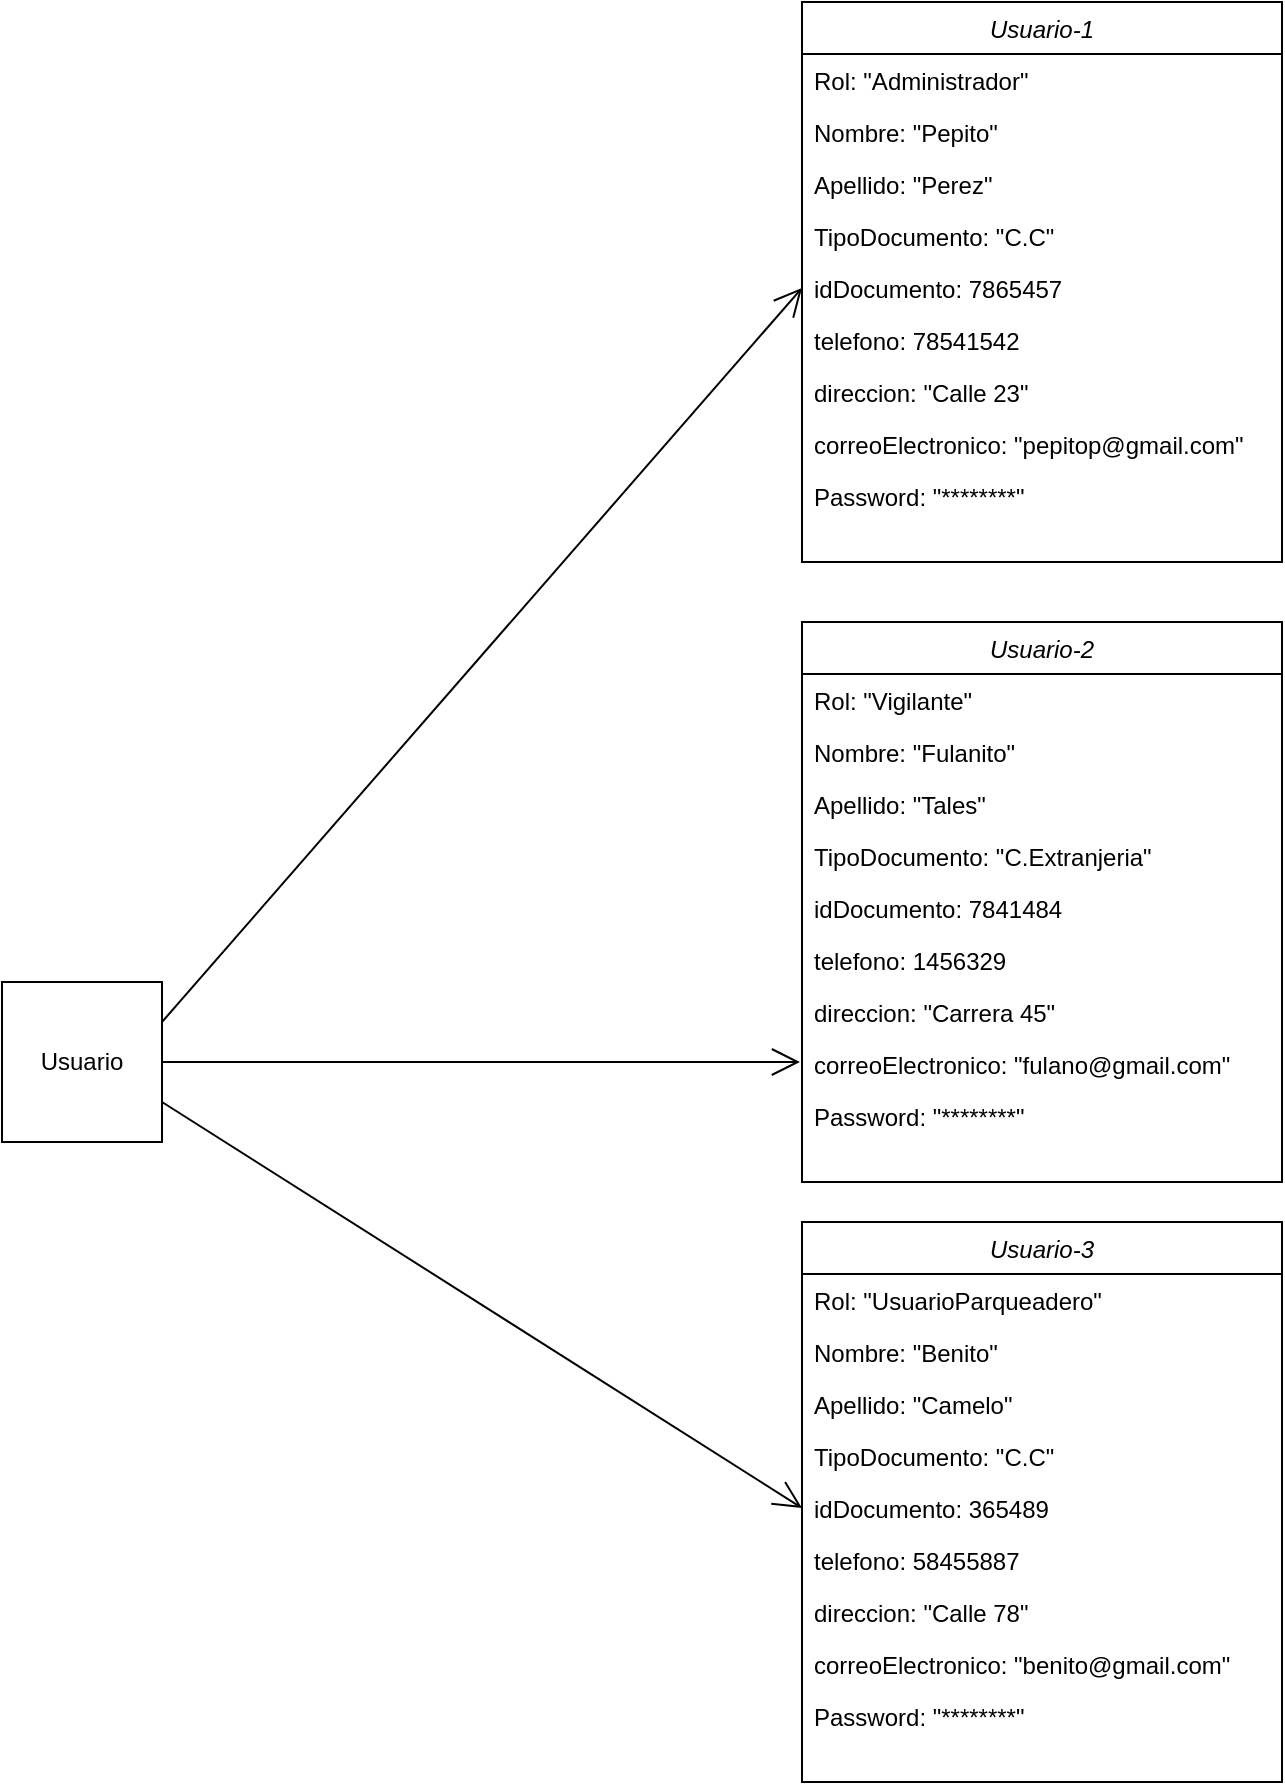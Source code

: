 <mxfile version="24.7.8" pages="10">
  <diagram name="Usuario" id="6OD8g2XdqGL1BRBuB0yk">
    <mxGraphModel grid="1" page="1" gridSize="10" guides="1" tooltips="1" connect="1" arrows="1" fold="1" pageScale="1" pageWidth="827" pageHeight="1169" math="0" shadow="0">
      <root>
        <mxCell id="0" />
        <mxCell id="1" parent="0" />
        <mxCell id="Wrfkh1TyBpNmrPr5tKJu-1" value="Usuario" style="whiteSpace=wrap;html=1;aspect=fixed;" vertex="1" parent="1">
          <mxGeometry x="100" y="440" width="80" height="80" as="geometry" />
        </mxCell>
        <mxCell id="Wrfkh1TyBpNmrPr5tKJu-8" value="Usuario-1" style="swimlane;fontStyle=2;align=center;verticalAlign=top;childLayout=stackLayout;horizontal=1;startSize=26;horizontalStack=0;resizeParent=1;resizeLast=0;collapsible=1;marginBottom=0;rounded=0;shadow=0;strokeWidth=1;" vertex="1" parent="1">
          <mxGeometry x="500" y="-50" width="240" height="280" as="geometry">
            <mxRectangle x="230" y="140" width="160" height="26" as="alternateBounds" />
          </mxGeometry>
        </mxCell>
        <mxCell id="Wrfkh1TyBpNmrPr5tKJu-9" value="Rol: &quot;Administrador&quot;&#xa;" style="text;align=left;verticalAlign=top;spacingLeft=4;spacingRight=4;overflow=hidden;rotatable=0;points=[[0,0.5],[1,0.5]];portConstraint=eastwest;rounded=0;shadow=0;html=0;" vertex="1" parent="Wrfkh1TyBpNmrPr5tKJu-8">
          <mxGeometry y="26" width="240" height="26" as="geometry" />
        </mxCell>
        <mxCell id="Wrfkh1TyBpNmrPr5tKJu-10" value="Nombre: &quot;Pepito&quot;&#xa;" style="text;align=left;verticalAlign=top;spacingLeft=4;spacingRight=4;overflow=hidden;rotatable=0;points=[[0,0.5],[1,0.5]];portConstraint=eastwest;rounded=0;shadow=0;html=0;" vertex="1" parent="Wrfkh1TyBpNmrPr5tKJu-8">
          <mxGeometry y="52" width="240" height="26" as="geometry" />
        </mxCell>
        <mxCell id="Wrfkh1TyBpNmrPr5tKJu-11" value="Apellido: &quot;Perez&quot;" style="text;align=left;verticalAlign=top;spacingLeft=4;spacingRight=4;overflow=hidden;rotatable=0;points=[[0,0.5],[1,0.5]];portConstraint=eastwest;rounded=0;shadow=0;html=0;" vertex="1" parent="Wrfkh1TyBpNmrPr5tKJu-8">
          <mxGeometry y="78" width="240" height="26" as="geometry" />
        </mxCell>
        <mxCell id="Wrfkh1TyBpNmrPr5tKJu-12" value="TipoDocumento: &quot;C.C&quot;&#xa;" style="text;align=left;verticalAlign=top;spacingLeft=4;spacingRight=4;overflow=hidden;rotatable=0;points=[[0,0.5],[1,0.5]];portConstraint=eastwest;rounded=0;shadow=0;html=0;" vertex="1" parent="Wrfkh1TyBpNmrPr5tKJu-8">
          <mxGeometry y="104" width="240" height="26" as="geometry" />
        </mxCell>
        <mxCell id="Wrfkh1TyBpNmrPr5tKJu-13" value="idDocumento: 7865457" style="text;align=left;verticalAlign=top;spacingLeft=4;spacingRight=4;overflow=hidden;rotatable=0;points=[[0,0.5],[1,0.5]];portConstraint=eastwest;rounded=0;shadow=0;html=0;" vertex="1" parent="Wrfkh1TyBpNmrPr5tKJu-8">
          <mxGeometry y="130" width="240" height="26" as="geometry" />
        </mxCell>
        <mxCell id="Wrfkh1TyBpNmrPr5tKJu-14" value="telefono: 78541542" style="text;align=left;verticalAlign=top;spacingLeft=4;spacingRight=4;overflow=hidden;rotatable=0;points=[[0,0.5],[1,0.5]];portConstraint=eastwest;rounded=0;shadow=0;html=0;" vertex="1" parent="Wrfkh1TyBpNmrPr5tKJu-8">
          <mxGeometry y="156" width="240" height="26" as="geometry" />
        </mxCell>
        <mxCell id="Wrfkh1TyBpNmrPr5tKJu-15" value="direccion: &quot;Calle 23&quot;" style="text;align=left;verticalAlign=top;spacingLeft=4;spacingRight=4;overflow=hidden;rotatable=0;points=[[0,0.5],[1,0.5]];portConstraint=eastwest;rounded=0;shadow=0;html=0;" vertex="1" parent="Wrfkh1TyBpNmrPr5tKJu-8">
          <mxGeometry y="182" width="240" height="26" as="geometry" />
        </mxCell>
        <mxCell id="Wrfkh1TyBpNmrPr5tKJu-16" value="correoElectronico: &quot;pepitop@gmail.com&quot;" style="text;align=left;verticalAlign=top;spacingLeft=4;spacingRight=4;overflow=hidden;rotatable=0;points=[[0,0.5],[1,0.5]];portConstraint=eastwest;rounded=0;shadow=0;html=0;" vertex="1" parent="Wrfkh1TyBpNmrPr5tKJu-8">
          <mxGeometry y="208" width="240" height="26" as="geometry" />
        </mxCell>
        <mxCell id="Wrfkh1TyBpNmrPr5tKJu-17" value="Password: &quot;********&quot;" style="text;align=left;verticalAlign=top;spacingLeft=4;spacingRight=4;overflow=hidden;rotatable=0;points=[[0,0.5],[1,0.5]];portConstraint=eastwest;rounded=0;shadow=0;html=0;" vertex="1" parent="Wrfkh1TyBpNmrPr5tKJu-8">
          <mxGeometry y="234" width="240" height="26" as="geometry" />
        </mxCell>
        <mxCell id="Wrfkh1TyBpNmrPr5tKJu-18" value="Usuario-2" style="swimlane;fontStyle=2;align=center;verticalAlign=top;childLayout=stackLayout;horizontal=1;startSize=26;horizontalStack=0;resizeParent=1;resizeLast=0;collapsible=1;marginBottom=0;rounded=0;shadow=0;strokeWidth=1;" vertex="1" parent="1">
          <mxGeometry x="500" y="260" width="240" height="280" as="geometry">
            <mxRectangle x="230" y="140" width="160" height="26" as="alternateBounds" />
          </mxGeometry>
        </mxCell>
        <mxCell id="Wrfkh1TyBpNmrPr5tKJu-19" value="Rol: &quot;Vigilante&quot;&#xa;" style="text;align=left;verticalAlign=top;spacingLeft=4;spacingRight=4;overflow=hidden;rotatable=0;points=[[0,0.5],[1,0.5]];portConstraint=eastwest;rounded=0;shadow=0;html=0;" vertex="1" parent="Wrfkh1TyBpNmrPr5tKJu-18">
          <mxGeometry y="26" width="240" height="26" as="geometry" />
        </mxCell>
        <mxCell id="Wrfkh1TyBpNmrPr5tKJu-20" value="Nombre: &quot;Fulanito&quot;&#xa;" style="text;align=left;verticalAlign=top;spacingLeft=4;spacingRight=4;overflow=hidden;rotatable=0;points=[[0,0.5],[1,0.5]];portConstraint=eastwest;rounded=0;shadow=0;html=0;" vertex="1" parent="Wrfkh1TyBpNmrPr5tKJu-18">
          <mxGeometry y="52" width="240" height="26" as="geometry" />
        </mxCell>
        <mxCell id="Wrfkh1TyBpNmrPr5tKJu-21" value="Apellido: &quot;Tales&quot;" style="text;align=left;verticalAlign=top;spacingLeft=4;spacingRight=4;overflow=hidden;rotatable=0;points=[[0,0.5],[1,0.5]];portConstraint=eastwest;rounded=0;shadow=0;html=0;" vertex="1" parent="Wrfkh1TyBpNmrPr5tKJu-18">
          <mxGeometry y="78" width="240" height="26" as="geometry" />
        </mxCell>
        <mxCell id="Wrfkh1TyBpNmrPr5tKJu-22" value="TipoDocumento: &quot;C.Extranjeria&quot;&#xa;" style="text;align=left;verticalAlign=top;spacingLeft=4;spacingRight=4;overflow=hidden;rotatable=0;points=[[0,0.5],[1,0.5]];portConstraint=eastwest;rounded=0;shadow=0;html=0;" vertex="1" parent="Wrfkh1TyBpNmrPr5tKJu-18">
          <mxGeometry y="104" width="240" height="26" as="geometry" />
        </mxCell>
        <mxCell id="Wrfkh1TyBpNmrPr5tKJu-23" value="idDocumento: 7841484" style="text;align=left;verticalAlign=top;spacingLeft=4;spacingRight=4;overflow=hidden;rotatable=0;points=[[0,0.5],[1,0.5]];portConstraint=eastwest;rounded=0;shadow=0;html=0;" vertex="1" parent="Wrfkh1TyBpNmrPr5tKJu-18">
          <mxGeometry y="130" width="240" height="26" as="geometry" />
        </mxCell>
        <mxCell id="Wrfkh1TyBpNmrPr5tKJu-24" value="telefono: 1456329" style="text;align=left;verticalAlign=top;spacingLeft=4;spacingRight=4;overflow=hidden;rotatable=0;points=[[0,0.5],[1,0.5]];portConstraint=eastwest;rounded=0;shadow=0;html=0;" vertex="1" parent="Wrfkh1TyBpNmrPr5tKJu-18">
          <mxGeometry y="156" width="240" height="26" as="geometry" />
        </mxCell>
        <mxCell id="Wrfkh1TyBpNmrPr5tKJu-25" value="direccion: &quot;Carrera 45&quot;" style="text;align=left;verticalAlign=top;spacingLeft=4;spacingRight=4;overflow=hidden;rotatable=0;points=[[0,0.5],[1,0.5]];portConstraint=eastwest;rounded=0;shadow=0;html=0;" vertex="1" parent="Wrfkh1TyBpNmrPr5tKJu-18">
          <mxGeometry y="182" width="240" height="26" as="geometry" />
        </mxCell>
        <mxCell id="Wrfkh1TyBpNmrPr5tKJu-26" value="correoElectronico: &quot;fulano@gmail.com&quot;" style="text;align=left;verticalAlign=top;spacingLeft=4;spacingRight=4;overflow=hidden;rotatable=0;points=[[0,0.5],[1,0.5]];portConstraint=eastwest;rounded=0;shadow=0;html=0;" vertex="1" parent="Wrfkh1TyBpNmrPr5tKJu-18">
          <mxGeometry y="208" width="240" height="26" as="geometry" />
        </mxCell>
        <mxCell id="Wrfkh1TyBpNmrPr5tKJu-27" value="Password: &quot;********&quot;" style="text;align=left;verticalAlign=top;spacingLeft=4;spacingRight=4;overflow=hidden;rotatable=0;points=[[0,0.5],[1,0.5]];portConstraint=eastwest;rounded=0;shadow=0;html=0;" vertex="1" parent="Wrfkh1TyBpNmrPr5tKJu-18">
          <mxGeometry y="234" width="240" height="26" as="geometry" />
        </mxCell>
        <mxCell id="Wrfkh1TyBpNmrPr5tKJu-28" value="Usuario-3" style="swimlane;fontStyle=2;align=center;verticalAlign=top;childLayout=stackLayout;horizontal=1;startSize=26;horizontalStack=0;resizeParent=1;resizeLast=0;collapsible=1;marginBottom=0;rounded=0;shadow=0;strokeWidth=1;" vertex="1" parent="1">
          <mxGeometry x="500" y="560" width="240" height="280" as="geometry">
            <mxRectangle x="230" y="140" width="160" height="26" as="alternateBounds" />
          </mxGeometry>
        </mxCell>
        <mxCell id="Wrfkh1TyBpNmrPr5tKJu-29" value="Rol: &quot;UsuarioParqueadero&quot;&#xa;" style="text;align=left;verticalAlign=top;spacingLeft=4;spacingRight=4;overflow=hidden;rotatable=0;points=[[0,0.5],[1,0.5]];portConstraint=eastwest;rounded=0;shadow=0;html=0;" vertex="1" parent="Wrfkh1TyBpNmrPr5tKJu-28">
          <mxGeometry y="26" width="240" height="26" as="geometry" />
        </mxCell>
        <mxCell id="Wrfkh1TyBpNmrPr5tKJu-30" value="Nombre: &quot;Benito&quot;&#xa;" style="text;align=left;verticalAlign=top;spacingLeft=4;spacingRight=4;overflow=hidden;rotatable=0;points=[[0,0.5],[1,0.5]];portConstraint=eastwest;rounded=0;shadow=0;html=0;" vertex="1" parent="Wrfkh1TyBpNmrPr5tKJu-28">
          <mxGeometry y="52" width="240" height="26" as="geometry" />
        </mxCell>
        <mxCell id="Wrfkh1TyBpNmrPr5tKJu-31" value="Apellido: &quot;Camelo&quot;" style="text;align=left;verticalAlign=top;spacingLeft=4;spacingRight=4;overflow=hidden;rotatable=0;points=[[0,0.5],[1,0.5]];portConstraint=eastwest;rounded=0;shadow=0;html=0;" vertex="1" parent="Wrfkh1TyBpNmrPr5tKJu-28">
          <mxGeometry y="78" width="240" height="26" as="geometry" />
        </mxCell>
        <mxCell id="Wrfkh1TyBpNmrPr5tKJu-32" value="TipoDocumento: &quot;C.C&quot;&#xa;" style="text;align=left;verticalAlign=top;spacingLeft=4;spacingRight=4;overflow=hidden;rotatable=0;points=[[0,0.5],[1,0.5]];portConstraint=eastwest;rounded=0;shadow=0;html=0;" vertex="1" parent="Wrfkh1TyBpNmrPr5tKJu-28">
          <mxGeometry y="104" width="240" height="26" as="geometry" />
        </mxCell>
        <mxCell id="Wrfkh1TyBpNmrPr5tKJu-33" value="idDocumento: 365489" style="text;align=left;verticalAlign=top;spacingLeft=4;spacingRight=4;overflow=hidden;rotatable=0;points=[[0,0.5],[1,0.5]];portConstraint=eastwest;rounded=0;shadow=0;html=0;" vertex="1" parent="Wrfkh1TyBpNmrPr5tKJu-28">
          <mxGeometry y="130" width="240" height="26" as="geometry" />
        </mxCell>
        <mxCell id="Wrfkh1TyBpNmrPr5tKJu-34" value="telefono: 58455887" style="text;align=left;verticalAlign=top;spacingLeft=4;spacingRight=4;overflow=hidden;rotatable=0;points=[[0,0.5],[1,0.5]];portConstraint=eastwest;rounded=0;shadow=0;html=0;" vertex="1" parent="Wrfkh1TyBpNmrPr5tKJu-28">
          <mxGeometry y="156" width="240" height="26" as="geometry" />
        </mxCell>
        <mxCell id="Wrfkh1TyBpNmrPr5tKJu-35" value="direccion: &quot;Calle 78&quot;" style="text;align=left;verticalAlign=top;spacingLeft=4;spacingRight=4;overflow=hidden;rotatable=0;points=[[0,0.5],[1,0.5]];portConstraint=eastwest;rounded=0;shadow=0;html=0;" vertex="1" parent="Wrfkh1TyBpNmrPr5tKJu-28">
          <mxGeometry y="182" width="240" height="26" as="geometry" />
        </mxCell>
        <mxCell id="Wrfkh1TyBpNmrPr5tKJu-36" value="correoElectronico: &quot;benito@gmail.com&quot;" style="text;align=left;verticalAlign=top;spacingLeft=4;spacingRight=4;overflow=hidden;rotatable=0;points=[[0,0.5],[1,0.5]];portConstraint=eastwest;rounded=0;shadow=0;html=0;" vertex="1" parent="Wrfkh1TyBpNmrPr5tKJu-28">
          <mxGeometry y="208" width="240" height="26" as="geometry" />
        </mxCell>
        <mxCell id="Wrfkh1TyBpNmrPr5tKJu-37" value="Password: &quot;********&quot;" style="text;align=left;verticalAlign=top;spacingLeft=4;spacingRight=4;overflow=hidden;rotatable=0;points=[[0,0.5],[1,0.5]];portConstraint=eastwest;rounded=0;shadow=0;html=0;" vertex="1" parent="Wrfkh1TyBpNmrPr5tKJu-28">
          <mxGeometry y="234" width="240" height="26" as="geometry" />
        </mxCell>
        <mxCell id="Wrfkh1TyBpNmrPr5tKJu-38" value="" style="endArrow=open;endFill=1;endSize=12;html=1;rounded=0;exitX=1;exitY=0.25;exitDx=0;exitDy=0;entryX=0;entryY=0.5;entryDx=0;entryDy=0;" edge="1" parent="1" source="Wrfkh1TyBpNmrPr5tKJu-1" target="Wrfkh1TyBpNmrPr5tKJu-13">
          <mxGeometry width="160" relative="1" as="geometry">
            <mxPoint x="370" y="620" as="sourcePoint" />
            <mxPoint x="530" y="620" as="targetPoint" />
          </mxGeometry>
        </mxCell>
        <mxCell id="Wrfkh1TyBpNmrPr5tKJu-39" value="" style="endArrow=open;endFill=1;endSize=12;html=1;rounded=0;exitX=1;exitY=0.5;exitDx=0;exitDy=0;" edge="1" parent="1" source="Wrfkh1TyBpNmrPr5tKJu-1">
          <mxGeometry width="160" relative="1" as="geometry">
            <mxPoint x="190" y="470" as="sourcePoint" />
            <mxPoint x="499" y="480" as="targetPoint" />
          </mxGeometry>
        </mxCell>
        <mxCell id="Wrfkh1TyBpNmrPr5tKJu-40" value="" style="endArrow=open;endFill=1;endSize=12;html=1;rounded=0;exitX=1;exitY=0.75;exitDx=0;exitDy=0;entryX=0;entryY=0.5;entryDx=0;entryDy=0;" edge="1" parent="1" source="Wrfkh1TyBpNmrPr5tKJu-1" target="Wrfkh1TyBpNmrPr5tKJu-33">
          <mxGeometry width="160" relative="1" as="geometry">
            <mxPoint x="200" y="480" as="sourcePoint" />
            <mxPoint x="520" y="113" as="targetPoint" />
          </mxGeometry>
        </mxCell>
      </root>
    </mxGraphModel>
  </diagram>
  <diagram name="parqueadero" id="etDOIxVihJ_8DGMFcoxS">
    <mxGraphModel grid="1" page="1" gridSize="10" guides="1" tooltips="1" connect="1" arrows="1" fold="1" pageScale="1" pageWidth="827" pageHeight="1169" math="0" shadow="0">
      <root>
        <mxCell id="Q34uYlJ-p2HRMTUmDoGQ-0" />
        <mxCell id="Q34uYlJ-p2HRMTUmDoGQ-1" parent="Q34uYlJ-p2HRMTUmDoGQ-0" />
        <mxCell id="Q34uYlJ-p2HRMTUmDoGQ-2" value="parqueadero" style="whiteSpace=wrap;html=1;aspect=fixed;" parent="Q34uYlJ-p2HRMTUmDoGQ-1" vertex="1">
          <mxGeometry x="100" y="440" width="80" height="80" as="geometry" />
        </mxCell>
        <mxCell id="Q34uYlJ-p2HRMTUmDoGQ-3" value="parqueadero-1" style="swimlane;fontStyle=2;align=center;verticalAlign=top;childLayout=stackLayout;horizontal=1;startSize=26;horizontalStack=0;resizeParent=1;resizeLast=0;collapsible=1;marginBottom=0;rounded=0;shadow=0;strokeWidth=1;" parent="Q34uYlJ-p2HRMTUmDoGQ-1" vertex="1">
          <mxGeometry x="500" y="70" width="240" height="190" as="geometry">
            <mxRectangle x="230" y="140" width="160" height="26" as="alternateBounds" />
          </mxGeometry>
        </mxCell>
        <mxCell id="Q34uYlJ-p2HRMTUmDoGQ-4" value="idParqueadero: 1&#xa;" style="text;align=left;verticalAlign=top;spacingLeft=4;spacingRight=4;overflow=hidden;rotatable=0;points=[[0,0.5],[1,0.5]];portConstraint=eastwest;rounded=0;shadow=0;html=0;" parent="Q34uYlJ-p2HRMTUmDoGQ-3" vertex="1">
          <mxGeometry y="26" width="240" height="26" as="geometry" />
        </mxCell>
        <mxCell id="Q34uYlJ-p2HRMTUmDoGQ-5" value="tipoParqueadero: &quot;visitante&quot;&#xa;" style="text;align=left;verticalAlign=top;spacingLeft=4;spacingRight=4;overflow=hidden;rotatable=0;points=[[0,0.5],[1,0.5]];portConstraint=eastwest;rounded=0;shadow=0;html=0;" parent="Q34uYlJ-p2HRMTUmDoGQ-3" vertex="1">
          <mxGeometry y="52" width="240" height="26" as="geometry" />
        </mxCell>
        <mxCell id="Q34uYlJ-p2HRMTUmDoGQ-6" value="tipoVehiculo : &quot;moto, carro&quot;" style="text;align=left;verticalAlign=top;spacingLeft=4;spacingRight=4;overflow=hidden;rotatable=0;points=[[0,0.5],[1,0.5]];portConstraint=eastwest;rounded=0;shadow=0;html=0;" parent="Q34uYlJ-p2HRMTUmDoGQ-3" vertex="1">
          <mxGeometry y="78" width="240" height="26" as="geometry" />
        </mxCell>
        <mxCell id="Q34uYlJ-p2HRMTUmDoGQ-7" value="espacioParqueadero: 50&#xa;" style="text;align=left;verticalAlign=top;spacingLeft=4;spacingRight=4;overflow=hidden;rotatable=0;points=[[0,0.5],[1,0.5]];portConstraint=eastwest;rounded=0;shadow=0;html=0;" parent="Q34uYlJ-p2HRMTUmDoGQ-3" vertex="1">
          <mxGeometry y="104" width="240" height="26" as="geometry" />
        </mxCell>
        <mxCell id="Q34uYlJ-p2HRMTUmDoGQ-8" value="cantidadParqueadero: 1" style="text;align=left;verticalAlign=top;spacingLeft=4;spacingRight=4;overflow=hidden;rotatable=0;points=[[0,0.5],[1,0.5]];portConstraint=eastwest;rounded=0;shadow=0;html=0;" parent="Q34uYlJ-p2HRMTUmDoGQ-3" vertex="1">
          <mxGeometry y="130" width="240" height="26" as="geometry" />
        </mxCell>
        <mxCell id="Q34uYlJ-p2HRMTUmDoGQ-9" value="disponibilidad: 30" style="text;align=left;verticalAlign=top;spacingLeft=4;spacingRight=4;overflow=hidden;rotatable=0;points=[[0,0.5],[1,0.5]];portConstraint=eastwest;rounded=0;shadow=0;html=0;" parent="Q34uYlJ-p2HRMTUmDoGQ-3" vertex="1">
          <mxGeometry y="156" width="240" height="26" as="geometry" />
        </mxCell>
        <mxCell id="Q34uYlJ-p2HRMTUmDoGQ-33" value="" style="endArrow=open;endFill=1;endSize=12;html=1;rounded=0;exitX=1;exitY=0.25;exitDx=0;exitDy=0;entryX=0;entryY=0.5;entryDx=0;entryDy=0;" parent="Q34uYlJ-p2HRMTUmDoGQ-1" source="Q34uYlJ-p2HRMTUmDoGQ-2" target="Q34uYlJ-p2HRMTUmDoGQ-8" edge="1">
          <mxGeometry width="160" relative="1" as="geometry">
            <mxPoint x="370" y="620" as="sourcePoint" />
            <mxPoint x="530" y="620" as="targetPoint" />
          </mxGeometry>
        </mxCell>
        <mxCell id="Q34uYlJ-p2HRMTUmDoGQ-34" value="" style="endArrow=open;endFill=1;endSize=12;html=1;rounded=0;exitX=1;exitY=0.5;exitDx=0;exitDy=0;" parent="Q34uYlJ-p2HRMTUmDoGQ-1" source="Q34uYlJ-p2HRMTUmDoGQ-2" edge="1">
          <mxGeometry width="160" relative="1" as="geometry">
            <mxPoint x="190" y="470" as="sourcePoint" />
            <mxPoint x="499" y="480" as="targetPoint" />
          </mxGeometry>
        </mxCell>
        <mxCell id="Q34uYlJ-p2HRMTUmDoGQ-35" value="" style="endArrow=open;endFill=1;endSize=12;html=1;rounded=0;exitX=1;exitY=0.75;exitDx=0;exitDy=0;entryX=0;entryY=0.5;entryDx=0;entryDy=0;" parent="Q34uYlJ-p2HRMTUmDoGQ-1" source="Q34uYlJ-p2HRMTUmDoGQ-2" edge="1">
          <mxGeometry width="160" relative="1" as="geometry">
            <mxPoint x="200" y="480" as="sourcePoint" />
            <mxPoint x="500" y="703" as="targetPoint" />
          </mxGeometry>
        </mxCell>
        <mxCell id="eL44wZRDTfiHZu-S_Nwp-0" value="parqueadero-2" style="swimlane;fontStyle=2;align=center;verticalAlign=top;childLayout=stackLayout;horizontal=1;startSize=26;horizontalStack=0;resizeParent=1;resizeLast=0;collapsible=1;marginBottom=0;rounded=0;shadow=0;strokeWidth=1;" vertex="1" parent="Q34uYlJ-p2HRMTUmDoGQ-1">
          <mxGeometry x="500" y="380" width="240" height="190" as="geometry">
            <mxRectangle x="230" y="140" width="160" height="26" as="alternateBounds" />
          </mxGeometry>
        </mxCell>
        <mxCell id="eL44wZRDTfiHZu-S_Nwp-1" value="idParqueadero: 2" style="text;align=left;verticalAlign=top;spacingLeft=4;spacingRight=4;overflow=hidden;rotatable=0;points=[[0,0.5],[1,0.5]];portConstraint=eastwest;rounded=0;shadow=0;html=0;" vertex="1" parent="eL44wZRDTfiHZu-S_Nwp-0">
          <mxGeometry y="26" width="240" height="26" as="geometry" />
        </mxCell>
        <mxCell id="eL44wZRDTfiHZu-S_Nwp-2" value="tipoParqueadero: &quot;aprendiz&quot;&#xa;" style="text;align=left;verticalAlign=top;spacingLeft=4;spacingRight=4;overflow=hidden;rotatable=0;points=[[0,0.5],[1,0.5]];portConstraint=eastwest;rounded=0;shadow=0;html=0;" vertex="1" parent="eL44wZRDTfiHZu-S_Nwp-0">
          <mxGeometry y="52" width="240" height="26" as="geometry" />
        </mxCell>
        <mxCell id="eL44wZRDTfiHZu-S_Nwp-3" value="tipoVehiculo : &quot;moto, bicicleta&quot;" style="text;align=left;verticalAlign=top;spacingLeft=4;spacingRight=4;overflow=hidden;rotatable=0;points=[[0,0.5],[1,0.5]];portConstraint=eastwest;rounded=0;shadow=0;html=0;" vertex="1" parent="eL44wZRDTfiHZu-S_Nwp-0">
          <mxGeometry y="78" width="240" height="26" as="geometry" />
        </mxCell>
        <mxCell id="eL44wZRDTfiHZu-S_Nwp-4" value="espacioParqueadero: 200&#xa;" style="text;align=left;verticalAlign=top;spacingLeft=4;spacingRight=4;overflow=hidden;rotatable=0;points=[[0,0.5],[1,0.5]];portConstraint=eastwest;rounded=0;shadow=0;html=0;" vertex="1" parent="eL44wZRDTfiHZu-S_Nwp-0">
          <mxGeometry y="104" width="240" height="26" as="geometry" />
        </mxCell>
        <mxCell id="eL44wZRDTfiHZu-S_Nwp-5" value="cantidadParqueadero: 1" style="text;align=left;verticalAlign=top;spacingLeft=4;spacingRight=4;overflow=hidden;rotatable=0;points=[[0,0.5],[1,0.5]];portConstraint=eastwest;rounded=0;shadow=0;html=0;" vertex="1" parent="eL44wZRDTfiHZu-S_Nwp-0">
          <mxGeometry y="130" width="240" height="26" as="geometry" />
        </mxCell>
        <mxCell id="eL44wZRDTfiHZu-S_Nwp-6" value="disponibilidad: 100" style="text;align=left;verticalAlign=top;spacingLeft=4;spacingRight=4;overflow=hidden;rotatable=0;points=[[0,0.5],[1,0.5]];portConstraint=eastwest;rounded=0;shadow=0;html=0;" vertex="1" parent="eL44wZRDTfiHZu-S_Nwp-0">
          <mxGeometry y="156" width="240" height="26" as="geometry" />
        </mxCell>
        <mxCell id="eL44wZRDTfiHZu-S_Nwp-7" value="parqueadero-3" style="swimlane;fontStyle=2;align=center;verticalAlign=top;childLayout=stackLayout;horizontal=1;startSize=26;horizontalStack=0;resizeParent=1;resizeLast=0;collapsible=1;marginBottom=0;rounded=0;shadow=0;strokeWidth=1;" vertex="1" parent="Q34uYlJ-p2HRMTUmDoGQ-1">
          <mxGeometry x="500" y="640" width="240" height="190" as="geometry">
            <mxRectangle x="230" y="140" width="160" height="26" as="alternateBounds" />
          </mxGeometry>
        </mxCell>
        <mxCell id="eL44wZRDTfiHZu-S_Nwp-8" value="idParqueadero: 3" style="text;align=left;verticalAlign=top;spacingLeft=4;spacingRight=4;overflow=hidden;rotatable=0;points=[[0,0.5],[1,0.5]];portConstraint=eastwest;rounded=0;shadow=0;html=0;" vertex="1" parent="eL44wZRDTfiHZu-S_Nwp-7">
          <mxGeometry y="26" width="240" height="26" as="geometry" />
        </mxCell>
        <mxCell id="eL44wZRDTfiHZu-S_Nwp-9" value="tipoParqueadero: &quot;personal&quot;&#xa;" style="text;align=left;verticalAlign=top;spacingLeft=4;spacingRight=4;overflow=hidden;rotatable=0;points=[[0,0.5],[1,0.5]];portConstraint=eastwest;rounded=0;shadow=0;html=0;" vertex="1" parent="eL44wZRDTfiHZu-S_Nwp-7">
          <mxGeometry y="52" width="240" height="26" as="geometry" />
        </mxCell>
        <mxCell id="eL44wZRDTfiHZu-S_Nwp-10" value="tipoVehiculo : &quot;moto, carro&quot;" style="text;align=left;verticalAlign=top;spacingLeft=4;spacingRight=4;overflow=hidden;rotatable=0;points=[[0,0.5],[1,0.5]];portConstraint=eastwest;rounded=0;shadow=0;html=0;" vertex="1" parent="eL44wZRDTfiHZu-S_Nwp-7">
          <mxGeometry y="78" width="240" height="26" as="geometry" />
        </mxCell>
        <mxCell id="eL44wZRDTfiHZu-S_Nwp-11" value="espacioParqueadero: 50&#xa;" style="text;align=left;verticalAlign=top;spacingLeft=4;spacingRight=4;overflow=hidden;rotatable=0;points=[[0,0.5],[1,0.5]];portConstraint=eastwest;rounded=0;shadow=0;html=0;" vertex="1" parent="eL44wZRDTfiHZu-S_Nwp-7">
          <mxGeometry y="104" width="240" height="26" as="geometry" />
        </mxCell>
        <mxCell id="eL44wZRDTfiHZu-S_Nwp-12" value="cantidadParqueadero: 1" style="text;align=left;verticalAlign=top;spacingLeft=4;spacingRight=4;overflow=hidden;rotatable=0;points=[[0,0.5],[1,0.5]];portConstraint=eastwest;rounded=0;shadow=0;html=0;" vertex="1" parent="eL44wZRDTfiHZu-S_Nwp-7">
          <mxGeometry y="130" width="240" height="26" as="geometry" />
        </mxCell>
        <mxCell id="eL44wZRDTfiHZu-S_Nwp-13" value="disponibilidad: 20" style="text;align=left;verticalAlign=top;spacingLeft=4;spacingRight=4;overflow=hidden;rotatable=0;points=[[0,0.5],[1,0.5]];portConstraint=eastwest;rounded=0;shadow=0;html=0;" vertex="1" parent="eL44wZRDTfiHZu-S_Nwp-7">
          <mxGeometry y="156" width="240" height="26" as="geometry" />
        </mxCell>
      </root>
    </mxGraphModel>
  </diagram>
  <diagram name="codigo qr" id="JFYEbQ9DVUPxbp-xzzYS">
    <mxGraphModel grid="1" page="1" gridSize="10" guides="1" tooltips="1" connect="1" arrows="1" fold="1" pageScale="1" pageWidth="827" pageHeight="1169" math="0" shadow="0">
      <root>
        <mxCell id="h9JprCWUjO43FJaphGF9-0" />
        <mxCell id="h9JprCWUjO43FJaphGF9-1" parent="h9JprCWUjO43FJaphGF9-0" />
        <mxCell id="h9JprCWUjO43FJaphGF9-2" value="codigo qr" style="whiteSpace=wrap;html=1;aspect=fixed;" parent="h9JprCWUjO43FJaphGF9-1" vertex="1">
          <mxGeometry x="100" y="440" width="80" height="80" as="geometry" />
        </mxCell>
        <mxCell id="h9JprCWUjO43FJaphGF9-3" value="CodigoQR-1" style="swimlane;fontStyle=2;align=center;verticalAlign=top;childLayout=stackLayout;horizontal=1;startSize=26;horizontalStack=0;resizeParent=1;resizeLast=0;collapsible=1;marginBottom=0;rounded=0;shadow=0;strokeWidth=1;" parent="h9JprCWUjO43FJaphGF9-1" vertex="1">
          <mxGeometry x="500" y="-170" width="240" height="340" as="geometry">
            <mxRectangle x="230" y="140" width="160" height="26" as="alternateBounds" />
          </mxGeometry>
        </mxCell>
        <mxCell id="h9JprCWUjO43FJaphGF9-4" value="fotoUsuario: &quot;fotoUsuario&quot;&#xa;" style="text;align=left;verticalAlign=top;spacingLeft=4;spacingRight=4;overflow=hidden;rotatable=0;points=[[0,0.5],[1,0.5]];portConstraint=eastwest;rounded=0;shadow=0;html=0;" parent="h9JprCWUjO43FJaphGF9-3" vertex="1">
          <mxGeometry y="26" width="240" height="26" as="geometry" />
        </mxCell>
        <mxCell id="h9JprCWUjO43FJaphGF9-5" value="fotoPlaca: &quot;fotoPlaca&quot;&#xa;" style="text;align=left;verticalAlign=top;spacingLeft=4;spacingRight=4;overflow=hidden;rotatable=0;points=[[0,0.5],[1,0.5]];portConstraint=eastwest;rounded=0;shadow=0;html=0;" parent="h9JprCWUjO43FJaphGF9-3" vertex="1">
          <mxGeometry y="52" width="240" height="26" as="geometry" />
        </mxCell>
        <mxCell id="h9JprCWUjO43FJaphGF9-6" value="fotoSerial: &quot;fotoSerial&quot;" style="text;align=left;verticalAlign=top;spacingLeft=4;spacingRight=4;overflow=hidden;rotatable=0;points=[[0,0.5],[1,0.5]];portConstraint=eastwest;rounded=0;shadow=0;html=0;" parent="h9JprCWUjO43FJaphGF9-3" vertex="1">
          <mxGeometry y="78" width="240" height="26" as="geometry" />
        </mxCell>
        <mxCell id="h9JprCWUjO43FJaphGF9-7" value="fotoVehiculo: &quot;fotoVehiculo&quot;&#xa;" style="text;align=left;verticalAlign=top;spacingLeft=4;spacingRight=4;overflow=hidden;rotatable=0;points=[[0,0.5],[1,0.5]];portConstraint=eastwest;rounded=0;shadow=0;html=0;" parent="h9JprCWUjO43FJaphGF9-3" vertex="1">
          <mxGeometry y="104" width="240" height="26" as="geometry" />
        </mxCell>
        <mxCell id="h9JprCWUjO43FJaphGF9-8" value="centroFormacion: &quot;CEET&quot;" style="text;align=left;verticalAlign=top;spacingLeft=4;spacingRight=4;overflow=hidden;rotatable=0;points=[[0,0.5],[1,0.5]];portConstraint=eastwest;rounded=0;shadow=0;html=0;" parent="h9JprCWUjO43FJaphGF9-3" vertex="1">
          <mxGeometry y="130" width="240" height="26" as="geometry" />
        </mxCell>
        <mxCell id="h9JprCWUjO43FJaphGF9-9" value="fichaAprendiz: 2919581" style="text;align=left;verticalAlign=top;spacingLeft=4;spacingRight=4;overflow=hidden;rotatable=0;points=[[0,0.5],[1,0.5]];portConstraint=eastwest;rounded=0;shadow=0;html=0;" parent="h9JprCWUjO43FJaphGF9-3" vertex="1">
          <mxGeometry y="156" width="240" height="26" as="geometry" />
        </mxCell>
        <mxCell id="NN1DwLCeuAq_DzPSYvpk-0" value="fechaInicioVinculacion: 02/05/2024" style="text;strokeColor=none;fillColor=none;align=left;verticalAlign=top;spacingLeft=4;spacingRight=4;overflow=hidden;rotatable=0;points=[[0,0.5],[1,0.5]];portConstraint=eastwest;whiteSpace=wrap;html=1;" vertex="1" parent="h9JprCWUjO43FJaphGF9-3">
          <mxGeometry y="182" width="240" height="26" as="geometry" />
        </mxCell>
        <mxCell id="NN1DwLCeuAq_DzPSYvpk-1" value="fechaTerminacion: 05/11/2025" style="text;strokeColor=none;fillColor=none;align=left;verticalAlign=top;spacingLeft=4;spacingRight=4;overflow=hidden;rotatable=0;points=[[0,0.5],[1,0.5]];portConstraint=eastwest;whiteSpace=wrap;html=1;" vertex="1" parent="h9JprCWUjO43FJaphGF9-3">
          <mxGeometry y="208" width="240" height="26" as="geometry" />
        </mxCell>
        <mxCell id="h9JprCWUjO43FJaphGF9-10" value="firmaUsuario: &quot;firmaUsuario&quot;" style="text;align=left;verticalAlign=top;spacingLeft=4;spacingRight=4;overflow=hidden;rotatable=0;points=[[0,0.5],[1,0.5]];portConstraint=eastwest;rounded=0;shadow=0;html=0;" parent="h9JprCWUjO43FJaphGF9-3" vertex="1">
          <mxGeometry y="234" width="240" height="26" as="geometry" />
        </mxCell>
        <mxCell id="h9JprCWUjO43FJaphGF9-11" value="firmaAdministrador: &quot;firmaAdministrador&quot;" style="text;align=left;verticalAlign=top;spacingLeft=4;spacingRight=4;overflow=hidden;rotatable=0;points=[[0,0.5],[1,0.5]];portConstraint=eastwest;rounded=0;shadow=0;html=0;" parent="h9JprCWUjO43FJaphGF9-3" vertex="1">
          <mxGeometry y="260" width="240" height="26" as="geometry" />
        </mxCell>
        <mxCell id="h9JprCWUjO43FJaphGF9-12" value="idCodigoQR: 587" style="text;align=left;verticalAlign=top;spacingLeft=4;spacingRight=4;overflow=hidden;rotatable=0;points=[[0,0.5],[1,0.5]];portConstraint=eastwest;rounded=0;shadow=0;html=0;" parent="h9JprCWUjO43FJaphGF9-3" vertex="1">
          <mxGeometry y="286" width="240" height="26" as="geometry" />
        </mxCell>
        <mxCell id="NN1DwLCeuAq_DzPSYvpk-2" value="estado: &quot;activo&quot;" style="text;align=left;verticalAlign=top;spacingLeft=4;spacingRight=4;overflow=hidden;rotatable=0;points=[[0,0.5],[1,0.5]];portConstraint=eastwest;rounded=0;shadow=0;html=0;" vertex="1" parent="h9JprCWUjO43FJaphGF9-3">
          <mxGeometry y="312" width="240" height="26" as="geometry" />
        </mxCell>
        <mxCell id="h9JprCWUjO43FJaphGF9-33" value="" style="endArrow=open;endFill=1;endSize=12;html=1;rounded=0;exitX=1;exitY=0.25;exitDx=0;exitDy=0;entryX=0;entryY=0.5;entryDx=0;entryDy=0;" parent="h9JprCWUjO43FJaphGF9-1" source="h9JprCWUjO43FJaphGF9-2" target="h9JprCWUjO43FJaphGF9-8" edge="1">
          <mxGeometry width="160" relative="1" as="geometry">
            <mxPoint x="370" y="620" as="sourcePoint" />
            <mxPoint x="530" y="620" as="targetPoint" />
          </mxGeometry>
        </mxCell>
        <mxCell id="h9JprCWUjO43FJaphGF9-34" value="" style="endArrow=open;endFill=1;endSize=12;html=1;rounded=0;exitX=1;exitY=0.5;exitDx=0;exitDy=0;" parent="h9JprCWUjO43FJaphGF9-1" source="h9JprCWUjO43FJaphGF9-2" edge="1">
          <mxGeometry width="160" relative="1" as="geometry">
            <mxPoint x="190" y="470" as="sourcePoint" />
            <mxPoint x="499" y="480" as="targetPoint" />
          </mxGeometry>
        </mxCell>
        <mxCell id="h9JprCWUjO43FJaphGF9-35" value="" style="endArrow=open;endFill=1;endSize=12;html=1;rounded=0;exitX=1;exitY=0.75;exitDx=0;exitDy=0;entryX=0;entryY=0.5;entryDx=0;entryDy=0;" parent="h9JprCWUjO43FJaphGF9-1" source="h9JprCWUjO43FJaphGF9-2" target="NN1DwLCeuAq_DzPSYvpk-35" edge="1">
          <mxGeometry width="160" relative="1" as="geometry">
            <mxPoint x="200" y="480" as="sourcePoint" />
            <mxPoint x="500" y="703" as="targetPoint" />
          </mxGeometry>
        </mxCell>
        <mxCell id="NN1DwLCeuAq_DzPSYvpk-3" value="CodigoQR-2" style="swimlane;fontStyle=2;align=center;verticalAlign=top;childLayout=stackLayout;horizontal=1;startSize=26;horizontalStack=0;resizeParent=1;resizeLast=0;collapsible=1;marginBottom=0;rounded=0;shadow=0;strokeWidth=1;" vertex="1" parent="h9JprCWUjO43FJaphGF9-1">
          <mxGeometry x="500" y="310" width="240" height="340" as="geometry">
            <mxRectangle x="230" y="140" width="160" height="26" as="alternateBounds" />
          </mxGeometry>
        </mxCell>
        <mxCell id="NN1DwLCeuAq_DzPSYvpk-4" value="fotoUsuario: &quot;fotoUsuario&quot;&#xa;" style="text;align=left;verticalAlign=top;spacingLeft=4;spacingRight=4;overflow=hidden;rotatable=0;points=[[0,0.5],[1,0.5]];portConstraint=eastwest;rounded=0;shadow=0;html=0;" vertex="1" parent="NN1DwLCeuAq_DzPSYvpk-3">
          <mxGeometry y="26" width="240" height="26" as="geometry" />
        </mxCell>
        <mxCell id="NN1DwLCeuAq_DzPSYvpk-5" value="fotoPlaca: &quot;fotoPlaca&quot;&#xa;" style="text;align=left;verticalAlign=top;spacingLeft=4;spacingRight=4;overflow=hidden;rotatable=0;points=[[0,0.5],[1,0.5]];portConstraint=eastwest;rounded=0;shadow=0;html=0;" vertex="1" parent="NN1DwLCeuAq_DzPSYvpk-3">
          <mxGeometry y="52" width="240" height="26" as="geometry" />
        </mxCell>
        <mxCell id="NN1DwLCeuAq_DzPSYvpk-6" value="fotoSerial: &quot;fotoSerial&quot;" style="text;align=left;verticalAlign=top;spacingLeft=4;spacingRight=4;overflow=hidden;rotatable=0;points=[[0,0.5],[1,0.5]];portConstraint=eastwest;rounded=0;shadow=0;html=0;" vertex="1" parent="NN1DwLCeuAq_DzPSYvpk-3">
          <mxGeometry y="78" width="240" height="26" as="geometry" />
        </mxCell>
        <mxCell id="NN1DwLCeuAq_DzPSYvpk-7" value="fotoVehiculo: &quot;fotoVehiculo&quot;&#xa;" style="text;align=left;verticalAlign=top;spacingLeft=4;spacingRight=4;overflow=hidden;rotatable=0;points=[[0,0.5],[1,0.5]];portConstraint=eastwest;rounded=0;shadow=0;html=0;" vertex="1" parent="NN1DwLCeuAq_DzPSYvpk-3">
          <mxGeometry y="104" width="240" height="26" as="geometry" />
        </mxCell>
        <mxCell id="NN1DwLCeuAq_DzPSYvpk-8" value="centroFormacion: &quot;CEET&quot;" style="text;align=left;verticalAlign=top;spacingLeft=4;spacingRight=4;overflow=hidden;rotatable=0;points=[[0,0.5],[1,0.5]];portConstraint=eastwest;rounded=0;shadow=0;html=0;" vertex="1" parent="NN1DwLCeuAq_DzPSYvpk-3">
          <mxGeometry y="130" width="240" height="26" as="geometry" />
        </mxCell>
        <mxCell id="NN1DwLCeuAq_DzPSYvpk-9" value="fichaAprendiz: 2919789" style="text;align=left;verticalAlign=top;spacingLeft=4;spacingRight=4;overflow=hidden;rotatable=0;points=[[0,0.5],[1,0.5]];portConstraint=eastwest;rounded=0;shadow=0;html=0;" vertex="1" parent="NN1DwLCeuAq_DzPSYvpk-3">
          <mxGeometry y="156" width="240" height="26" as="geometry" />
        </mxCell>
        <mxCell id="NN1DwLCeuAq_DzPSYvpk-10" value="fechaInicioVinculacion: 04/08/2024" style="text;strokeColor=none;fillColor=none;align=left;verticalAlign=top;spacingLeft=4;spacingRight=4;overflow=hidden;rotatable=0;points=[[0,0.5],[1,0.5]];portConstraint=eastwest;whiteSpace=wrap;html=1;" vertex="1" parent="NN1DwLCeuAq_DzPSYvpk-3">
          <mxGeometry y="182" width="240" height="26" as="geometry" />
        </mxCell>
        <mxCell id="NN1DwLCeuAq_DzPSYvpk-11" value="fechaTerminacion: 01/30/2026" style="text;strokeColor=none;fillColor=none;align=left;verticalAlign=top;spacingLeft=4;spacingRight=4;overflow=hidden;rotatable=0;points=[[0,0.5],[1,0.5]];portConstraint=eastwest;whiteSpace=wrap;html=1;" vertex="1" parent="NN1DwLCeuAq_DzPSYvpk-3">
          <mxGeometry y="208" width="240" height="26" as="geometry" />
        </mxCell>
        <mxCell id="NN1DwLCeuAq_DzPSYvpk-12" value="firmaUsuario: &quot;firmaUsuario&quot;" style="text;align=left;verticalAlign=top;spacingLeft=4;spacingRight=4;overflow=hidden;rotatable=0;points=[[0,0.5],[1,0.5]];portConstraint=eastwest;rounded=0;shadow=0;html=0;" vertex="1" parent="NN1DwLCeuAq_DzPSYvpk-3">
          <mxGeometry y="234" width="240" height="26" as="geometry" />
        </mxCell>
        <mxCell id="NN1DwLCeuAq_DzPSYvpk-13" value="firmaAdministrador: &quot;firmaAdministrador&quot;" style="text;align=left;verticalAlign=top;spacingLeft=4;spacingRight=4;overflow=hidden;rotatable=0;points=[[0,0.5],[1,0.5]];portConstraint=eastwest;rounded=0;shadow=0;html=0;" vertex="1" parent="NN1DwLCeuAq_DzPSYvpk-3">
          <mxGeometry y="260" width="240" height="26" as="geometry" />
        </mxCell>
        <mxCell id="NN1DwLCeuAq_DzPSYvpk-14" value="idCodigoQR: 125" style="text;align=left;verticalAlign=top;spacingLeft=4;spacingRight=4;overflow=hidden;rotatable=0;points=[[0,0.5],[1,0.5]];portConstraint=eastwest;rounded=0;shadow=0;html=0;" vertex="1" parent="NN1DwLCeuAq_DzPSYvpk-3">
          <mxGeometry y="286" width="240" height="26" as="geometry" />
        </mxCell>
        <mxCell id="NN1DwLCeuAq_DzPSYvpk-15" value="estado: &quot;suspendido&quot;" style="text;align=left;verticalAlign=top;spacingLeft=4;spacingRight=4;overflow=hidden;rotatable=0;points=[[0,0.5],[1,0.5]];portConstraint=eastwest;rounded=0;shadow=0;html=0;" vertex="1" parent="NN1DwLCeuAq_DzPSYvpk-3">
          <mxGeometry y="312" width="240" height="26" as="geometry" />
        </mxCell>
        <mxCell id="NN1DwLCeuAq_DzPSYvpk-29" value="CodigoQR-1" style="swimlane;fontStyle=2;align=center;verticalAlign=top;childLayout=stackLayout;horizontal=1;startSize=26;horizontalStack=0;resizeParent=1;resizeLast=0;collapsible=1;marginBottom=0;rounded=0;shadow=0;strokeWidth=1;" vertex="1" parent="h9JprCWUjO43FJaphGF9-1">
          <mxGeometry x="500" y="720" width="240" height="340" as="geometry">
            <mxRectangle x="230" y="140" width="160" height="26" as="alternateBounds" />
          </mxGeometry>
        </mxCell>
        <mxCell id="NN1DwLCeuAq_DzPSYvpk-30" value="fotoUsuario: &quot;fotoUsuario&quot;&#xa;" style="text;align=left;verticalAlign=top;spacingLeft=4;spacingRight=4;overflow=hidden;rotatable=0;points=[[0,0.5],[1,0.5]];portConstraint=eastwest;rounded=0;shadow=0;html=0;" vertex="1" parent="NN1DwLCeuAq_DzPSYvpk-29">
          <mxGeometry y="26" width="240" height="26" as="geometry" />
        </mxCell>
        <mxCell id="NN1DwLCeuAq_DzPSYvpk-31" value="fotoPlaca: &quot;fotoPlaca&quot;&#xa;" style="text;align=left;verticalAlign=top;spacingLeft=4;spacingRight=4;overflow=hidden;rotatable=0;points=[[0,0.5],[1,0.5]];portConstraint=eastwest;rounded=0;shadow=0;html=0;" vertex="1" parent="NN1DwLCeuAq_DzPSYvpk-29">
          <mxGeometry y="52" width="240" height="26" as="geometry" />
        </mxCell>
        <mxCell id="NN1DwLCeuAq_DzPSYvpk-32" value="fotoSerial: &quot;fotoSerial&quot;" style="text;align=left;verticalAlign=top;spacingLeft=4;spacingRight=4;overflow=hidden;rotatable=0;points=[[0,0.5],[1,0.5]];portConstraint=eastwest;rounded=0;shadow=0;html=0;" vertex="1" parent="NN1DwLCeuAq_DzPSYvpk-29">
          <mxGeometry y="78" width="240" height="26" as="geometry" />
        </mxCell>
        <mxCell id="NN1DwLCeuAq_DzPSYvpk-33" value="fotoVehiculo: &quot;fotoVehiculo&quot;&#xa;" style="text;align=left;verticalAlign=top;spacingLeft=4;spacingRight=4;overflow=hidden;rotatable=0;points=[[0,0.5],[1,0.5]];portConstraint=eastwest;rounded=0;shadow=0;html=0;" vertex="1" parent="NN1DwLCeuAq_DzPSYvpk-29">
          <mxGeometry y="104" width="240" height="26" as="geometry" />
        </mxCell>
        <mxCell id="NN1DwLCeuAq_DzPSYvpk-34" value="centroFormacion: &quot;CEET&quot;" style="text;align=left;verticalAlign=top;spacingLeft=4;spacingRight=4;overflow=hidden;rotatable=0;points=[[0,0.5],[1,0.5]];portConstraint=eastwest;rounded=0;shadow=0;html=0;" vertex="1" parent="NN1DwLCeuAq_DzPSYvpk-29">
          <mxGeometry y="130" width="240" height="26" as="geometry" />
        </mxCell>
        <mxCell id="NN1DwLCeuAq_DzPSYvpk-35" value="fichaAprendiz: 2969581" style="text;align=left;verticalAlign=top;spacingLeft=4;spacingRight=4;overflow=hidden;rotatable=0;points=[[0,0.5],[1,0.5]];portConstraint=eastwest;rounded=0;shadow=0;html=0;" vertex="1" parent="NN1DwLCeuAq_DzPSYvpk-29">
          <mxGeometry y="156" width="240" height="26" as="geometry" />
        </mxCell>
        <mxCell id="NN1DwLCeuAq_DzPSYvpk-36" value="fechaInicioVinculacion: 02/03/2024" style="text;strokeColor=none;fillColor=none;align=left;verticalAlign=top;spacingLeft=4;spacingRight=4;overflow=hidden;rotatable=0;points=[[0,0.5],[1,0.5]];portConstraint=eastwest;whiteSpace=wrap;html=1;" vertex="1" parent="NN1DwLCeuAq_DzPSYvpk-29">
          <mxGeometry y="182" width="240" height="26" as="geometry" />
        </mxCell>
        <mxCell id="NN1DwLCeuAq_DzPSYvpk-37" value="fechaTerminacion: 08/11/2025" style="text;strokeColor=none;fillColor=none;align=left;verticalAlign=top;spacingLeft=4;spacingRight=4;overflow=hidden;rotatable=0;points=[[0,0.5],[1,0.5]];portConstraint=eastwest;whiteSpace=wrap;html=1;" vertex="1" parent="NN1DwLCeuAq_DzPSYvpk-29">
          <mxGeometry y="208" width="240" height="26" as="geometry" />
        </mxCell>
        <mxCell id="NN1DwLCeuAq_DzPSYvpk-38" value="firmaUsuario: &quot;firmaUsuario&quot;" style="text;align=left;verticalAlign=top;spacingLeft=4;spacingRight=4;overflow=hidden;rotatable=0;points=[[0,0.5],[1,0.5]];portConstraint=eastwest;rounded=0;shadow=0;html=0;" vertex="1" parent="NN1DwLCeuAq_DzPSYvpk-29">
          <mxGeometry y="234" width="240" height="26" as="geometry" />
        </mxCell>
        <mxCell id="NN1DwLCeuAq_DzPSYvpk-39" value="firmaAdministrador: &quot;firmaAdministrador&quot;" style="text;align=left;verticalAlign=top;spacingLeft=4;spacingRight=4;overflow=hidden;rotatable=0;points=[[0,0.5],[1,0.5]];portConstraint=eastwest;rounded=0;shadow=0;html=0;" vertex="1" parent="NN1DwLCeuAq_DzPSYvpk-29">
          <mxGeometry y="260" width="240" height="26" as="geometry" />
        </mxCell>
        <mxCell id="NN1DwLCeuAq_DzPSYvpk-40" value="idCodigoQR: 945" style="text;align=left;verticalAlign=top;spacingLeft=4;spacingRight=4;overflow=hidden;rotatable=0;points=[[0,0.5],[1,0.5]];portConstraint=eastwest;rounded=0;shadow=0;html=0;" vertex="1" parent="NN1DwLCeuAq_DzPSYvpk-29">
          <mxGeometry y="286" width="240" height="26" as="geometry" />
        </mxCell>
        <mxCell id="NN1DwLCeuAq_DzPSYvpk-41" value="estado: &quot;inactivo&quot;" style="text;align=left;verticalAlign=top;spacingLeft=4;spacingRight=4;overflow=hidden;rotatable=0;points=[[0,0.5],[1,0.5]];portConstraint=eastwest;rounded=0;shadow=0;html=0;" vertex="1" parent="NN1DwLCeuAq_DzPSYvpk-29">
          <mxGeometry y="312" width="240" height="26" as="geometry" />
        </mxCell>
      </root>
    </mxGraphModel>
  </diagram>
  <diagram name="documento" id="X6fezSNEkWbpJPnupvV4">
    <mxGraphModel grid="1" page="1" gridSize="10" guides="1" tooltips="1" connect="1" arrows="1" fold="1" pageScale="1" pageWidth="827" pageHeight="1169" math="0" shadow="0">
      <root>
        <mxCell id="9ZaEVr53a296OPXv_M2q-0" />
        <mxCell id="9ZaEVr53a296OPXv_M2q-1" parent="9ZaEVr53a296OPXv_M2q-0" />
        <mxCell id="9ZaEVr53a296OPXv_M2q-2" value="documento" style="whiteSpace=wrap;html=1;aspect=fixed;" vertex="1" parent="9ZaEVr53a296OPXv_M2q-1">
          <mxGeometry x="100" y="440" width="80" height="80" as="geometry" />
        </mxCell>
        <mxCell id="9ZaEVr53a296OPXv_M2q-3" value="documento-1" style="swimlane;fontStyle=2;align=center;verticalAlign=top;childLayout=stackLayout;horizontal=1;startSize=26;horizontalStack=0;resizeParent=1;resizeLast=0;collapsible=1;marginBottom=0;rounded=0;shadow=0;strokeWidth=1;" vertex="1" parent="9ZaEVr53a296OPXv_M2q-1">
          <mxGeometry x="520" y="50" width="250" height="160" as="geometry">
            <mxRectangle x="230" y="140" width="160" height="26" as="alternateBounds" />
          </mxGeometry>
        </mxCell>
        <mxCell id="yUNRGSfAl9zteiN5waDb-8" value="fotoTecnomecanica: &quot;foto tencomecanica&quot;" style="text;strokeColor=none;fillColor=none;align=left;verticalAlign=top;spacingLeft=4;spacingRight=4;overflow=hidden;rotatable=0;points=[[0,0.5],[1,0.5]];portConstraint=eastwest;whiteSpace=wrap;html=1;" vertex="1" parent="9ZaEVr53a296OPXv_M2q-3">
          <mxGeometry y="26" width="250" height="26" as="geometry" />
        </mxCell>
        <mxCell id="yUNRGSfAl9zteiN5waDb-7" value="fotoSoat: &quot;fotoSoat&quot;" style="text;strokeColor=none;fillColor=none;align=left;verticalAlign=top;spacingLeft=4;spacingRight=4;overflow=hidden;rotatable=0;points=[[0,0.5],[1,0.5]];portConstraint=eastwest;whiteSpace=wrap;html=1;" vertex="1" parent="9ZaEVr53a296OPXv_M2q-3">
          <mxGeometry y="52" width="250" height="26" as="geometry" />
        </mxCell>
        <mxCell id="yUNRGSfAl9zteiN5waDb-6" value="fotoTarjetaPropiedad: &quot;fotoTarjetaPropiedad&quot;" style="text;strokeColor=none;fillColor=none;align=left;verticalAlign=top;spacingLeft=4;spacingRight=4;overflow=hidden;rotatable=0;points=[[0,0.5],[1,0.5]];portConstraint=eastwest;whiteSpace=wrap;html=1;" vertex="1" parent="9ZaEVr53a296OPXv_M2q-3">
          <mxGeometry y="78" width="250" height="26" as="geometry" />
        </mxCell>
        <mxCell id="yUNRGSfAl9zteiN5waDb-5" value="fotoCarnet: &quot;fotoCarnet&quot;" style="text;strokeColor=none;fillColor=none;align=left;verticalAlign=top;spacingLeft=4;spacingRight=4;overflow=hidden;rotatable=0;points=[[0,0.5],[1,0.5]];portConstraint=eastwest;whiteSpace=wrap;html=1;" vertex="1" parent="9ZaEVr53a296OPXv_M2q-3">
          <mxGeometry y="104" width="250" height="26" as="geometry" />
        </mxCell>
        <mxCell id="yUNRGSfAl9zteiN5waDb-4" value="fotoDocumento: &quot;fotoDocumento&quot;" style="text;strokeColor=none;fillColor=none;align=left;verticalAlign=top;spacingLeft=4;spacingRight=4;overflow=hidden;rotatable=0;points=[[0,0.5],[1,0.5]];portConstraint=eastwest;whiteSpace=wrap;html=1;" vertex="1" parent="9ZaEVr53a296OPXv_M2q-3">
          <mxGeometry y="130" width="250" height="26" as="geometry" />
        </mxCell>
        <mxCell id="9ZaEVr53a296OPXv_M2q-16" value="" style="endArrow=open;endFill=1;endSize=12;html=1;rounded=0;exitX=1;exitY=0.25;exitDx=0;exitDy=0;entryX=-0.014;entryY=0.109;entryDx=0;entryDy=0;entryPerimeter=0;" edge="1" parent="9ZaEVr53a296OPXv_M2q-1" source="9ZaEVr53a296OPXv_M2q-2" target="yUNRGSfAl9zteiN5waDb-6">
          <mxGeometry width="160" relative="1" as="geometry">
            <mxPoint x="370" y="620" as="sourcePoint" />
            <mxPoint x="500" y="77" as="targetPoint" />
          </mxGeometry>
        </mxCell>
        <mxCell id="9ZaEVr53a296OPXv_M2q-17" value="" style="endArrow=open;endFill=1;endSize=12;html=1;rounded=0;exitX=1;exitY=0.5;exitDx=0;exitDy=0;" edge="1" parent="9ZaEVr53a296OPXv_M2q-1" source="9ZaEVr53a296OPXv_M2q-2">
          <mxGeometry width="160" relative="1" as="geometry">
            <mxPoint x="190" y="470" as="sourcePoint" />
            <mxPoint x="499" y="480" as="targetPoint" />
          </mxGeometry>
        </mxCell>
        <mxCell id="9ZaEVr53a296OPXv_M2q-18" value="" style="endArrow=open;endFill=1;endSize=12;html=1;rounded=0;exitX=1;exitY=0.75;exitDx=0;exitDy=0;entryX=0;entryY=0.5;entryDx=0;entryDy=0;" edge="1" parent="9ZaEVr53a296OPXv_M2q-1" source="9ZaEVr53a296OPXv_M2q-2" target="yUNRGSfAl9zteiN5waDb-18">
          <mxGeometry width="160" relative="1" as="geometry">
            <mxPoint x="200" y="480" as="sourcePoint" />
            <mxPoint x="500" y="889" as="targetPoint" />
          </mxGeometry>
        </mxCell>
        <mxCell id="yUNRGSfAl9zteiN5waDb-9" value="documento-2" style="swimlane;fontStyle=2;align=center;verticalAlign=top;childLayout=stackLayout;horizontal=1;startSize=26;horizontalStack=0;resizeParent=1;resizeLast=0;collapsible=1;marginBottom=0;rounded=0;shadow=0;strokeWidth=1;" vertex="1" parent="9ZaEVr53a296OPXv_M2q-1">
          <mxGeometry x="500" y="390" width="250" height="160" as="geometry">
            <mxRectangle x="230" y="140" width="160" height="26" as="alternateBounds" />
          </mxGeometry>
        </mxCell>
        <mxCell id="yUNRGSfAl9zteiN5waDb-10" value="fotoTecnomecanica: &quot;foto tencomecanica&quot;" style="text;strokeColor=none;fillColor=none;align=left;verticalAlign=top;spacingLeft=4;spacingRight=4;overflow=hidden;rotatable=0;points=[[0,0.5],[1,0.5]];portConstraint=eastwest;whiteSpace=wrap;html=1;" vertex="1" parent="yUNRGSfAl9zteiN5waDb-9">
          <mxGeometry y="26" width="250" height="26" as="geometry" />
        </mxCell>
        <mxCell id="yUNRGSfAl9zteiN5waDb-11" value="fotoSoat: &quot;fotoSoat&quot;" style="text;strokeColor=none;fillColor=none;align=left;verticalAlign=top;spacingLeft=4;spacingRight=4;overflow=hidden;rotatable=0;points=[[0,0.5],[1,0.5]];portConstraint=eastwest;whiteSpace=wrap;html=1;" vertex="1" parent="yUNRGSfAl9zteiN5waDb-9">
          <mxGeometry y="52" width="250" height="26" as="geometry" />
        </mxCell>
        <mxCell id="yUNRGSfAl9zteiN5waDb-12" value="fotoTarjetaPropiedad: &quot;fotoTarjetaPropiedad&quot;" style="text;strokeColor=none;fillColor=none;align=left;verticalAlign=top;spacingLeft=4;spacingRight=4;overflow=hidden;rotatable=0;points=[[0,0.5],[1,0.5]];portConstraint=eastwest;whiteSpace=wrap;html=1;" vertex="1" parent="yUNRGSfAl9zteiN5waDb-9">
          <mxGeometry y="78" width="250" height="26" as="geometry" />
        </mxCell>
        <mxCell id="yUNRGSfAl9zteiN5waDb-13" value="fotoCarnet: &quot;fotoCarnet&quot;" style="text;strokeColor=none;fillColor=none;align=left;verticalAlign=top;spacingLeft=4;spacingRight=4;overflow=hidden;rotatable=0;points=[[0,0.5],[1,0.5]];portConstraint=eastwest;whiteSpace=wrap;html=1;" vertex="1" parent="yUNRGSfAl9zteiN5waDb-9">
          <mxGeometry y="104" width="250" height="26" as="geometry" />
        </mxCell>
        <mxCell id="yUNRGSfAl9zteiN5waDb-14" value="fotoDocumento: &quot;fotoDocumento&quot;" style="text;strokeColor=none;fillColor=none;align=left;verticalAlign=top;spacingLeft=4;spacingRight=4;overflow=hidden;rotatable=0;points=[[0,0.5],[1,0.5]];portConstraint=eastwest;whiteSpace=wrap;html=1;" vertex="1" parent="yUNRGSfAl9zteiN5waDb-9">
          <mxGeometry y="130" width="250" height="26" as="geometry" />
        </mxCell>
        <mxCell id="yUNRGSfAl9zteiN5waDb-15" value="documento-3" style="swimlane;fontStyle=2;align=center;verticalAlign=top;childLayout=stackLayout;horizontal=1;startSize=26;horizontalStack=0;resizeParent=1;resizeLast=0;collapsible=1;marginBottom=0;rounded=0;shadow=0;strokeWidth=1;" vertex="1" parent="9ZaEVr53a296OPXv_M2q-1">
          <mxGeometry x="500" y="690" width="250" height="160" as="geometry">
            <mxRectangle x="230" y="140" width="160" height="26" as="alternateBounds" />
          </mxGeometry>
        </mxCell>
        <mxCell id="yUNRGSfAl9zteiN5waDb-16" value="fotoTecnomecanica: &quot;foto tencomecanica&quot;" style="text;strokeColor=none;fillColor=none;align=left;verticalAlign=top;spacingLeft=4;spacingRight=4;overflow=hidden;rotatable=0;points=[[0,0.5],[1,0.5]];portConstraint=eastwest;whiteSpace=wrap;html=1;" vertex="1" parent="yUNRGSfAl9zteiN5waDb-15">
          <mxGeometry y="26" width="250" height="26" as="geometry" />
        </mxCell>
        <mxCell id="yUNRGSfAl9zteiN5waDb-17" value="fotoSoat: &quot;fotoSoat&quot;" style="text;strokeColor=none;fillColor=none;align=left;verticalAlign=top;spacingLeft=4;spacingRight=4;overflow=hidden;rotatable=0;points=[[0,0.5],[1,0.5]];portConstraint=eastwest;whiteSpace=wrap;html=1;" vertex="1" parent="yUNRGSfAl9zteiN5waDb-15">
          <mxGeometry y="52" width="250" height="26" as="geometry" />
        </mxCell>
        <mxCell id="yUNRGSfAl9zteiN5waDb-18" value="fotoTarjetaPropiedad: &quot;fotoTarjetaPropiedad&quot;" style="text;strokeColor=none;fillColor=none;align=left;verticalAlign=top;spacingLeft=4;spacingRight=4;overflow=hidden;rotatable=0;points=[[0,0.5],[1,0.5]];portConstraint=eastwest;whiteSpace=wrap;html=1;" vertex="1" parent="yUNRGSfAl9zteiN5waDb-15">
          <mxGeometry y="78" width="250" height="26" as="geometry" />
        </mxCell>
        <mxCell id="yUNRGSfAl9zteiN5waDb-19" value="fotoCarnet: &quot;fotoCarnet&quot;" style="text;strokeColor=none;fillColor=none;align=left;verticalAlign=top;spacingLeft=4;spacingRight=4;overflow=hidden;rotatable=0;points=[[0,0.5],[1,0.5]];portConstraint=eastwest;whiteSpace=wrap;html=1;" vertex="1" parent="yUNRGSfAl9zteiN5waDb-15">
          <mxGeometry y="104" width="250" height="26" as="geometry" />
        </mxCell>
        <mxCell id="yUNRGSfAl9zteiN5waDb-20" value="fotoDocumento: &quot;fotoDocumento&quot;" style="text;strokeColor=none;fillColor=none;align=left;verticalAlign=top;spacingLeft=4;spacingRight=4;overflow=hidden;rotatable=0;points=[[0,0.5],[1,0.5]];portConstraint=eastwest;whiteSpace=wrap;html=1;" vertex="1" parent="yUNRGSfAl9zteiN5waDb-15">
          <mxGeometry y="130" width="250" height="26" as="geometry" />
        </mxCell>
      </root>
    </mxGraphModel>
  </diagram>
  <diagram name="vehiculo" id="aMcmZmjzBl4jb8t1gvoY">
    <mxGraphModel grid="1" page="1" gridSize="10" guides="1" tooltips="1" connect="1" arrows="1" fold="1" pageScale="1" pageWidth="827" pageHeight="1169" math="0" shadow="0">
      <root>
        <mxCell id="X0UPl8fyMnoSEvCaN5aP-0" />
        <mxCell id="X0UPl8fyMnoSEvCaN5aP-1" parent="X0UPl8fyMnoSEvCaN5aP-0" />
        <mxCell id="X0UPl8fyMnoSEvCaN5aP-2" value="vehiculo" style="whiteSpace=wrap;html=1;aspect=fixed;" parent="X0UPl8fyMnoSEvCaN5aP-1" vertex="1">
          <mxGeometry x="100" y="440" width="80" height="80" as="geometry" />
        </mxCell>
        <mxCell id="X0UPl8fyMnoSEvCaN5aP-3" value="vehiculo-1" style="swimlane;fontStyle=2;align=center;verticalAlign=top;childLayout=stackLayout;horizontal=1;startSize=26;horizontalStack=0;resizeParent=1;resizeLast=0;collapsible=1;marginBottom=0;rounded=0;shadow=0;strokeWidth=1;" parent="X0UPl8fyMnoSEvCaN5aP-1" vertex="1">
          <mxGeometry x="520" y="50" width="250" height="160" as="geometry">
            <mxRectangle x="230" y="140" width="160" height="26" as="alternateBounds" />
          </mxGeometry>
        </mxCell>
        <mxCell id="HFvsQN6kDhb7Mm6VLD54-4" value="placa: FJW489" style="text;strokeColor=none;fillColor=none;align=left;verticalAlign=top;spacingLeft=4;spacingRight=4;overflow=hidden;rotatable=0;points=[[0,0.5],[1,0.5]];portConstraint=eastwest;whiteSpace=wrap;html=1;" vertex="1" parent="X0UPl8fyMnoSEvCaN5aP-3">
          <mxGeometry y="26" width="250" height="26" as="geometry" />
        </mxCell>
        <mxCell id="HFvsQN6kDhb7Mm6VLD54-3" value="color: negro" style="text;strokeColor=none;fillColor=none;align=left;verticalAlign=top;spacingLeft=4;spacingRight=4;overflow=hidden;rotatable=0;points=[[0,0.5],[1,0.5]];portConstraint=eastwest;whiteSpace=wrap;html=1;" vertex="1" parent="X0UPl8fyMnoSEvCaN5aP-3">
          <mxGeometry y="52" width="250" height="26" as="geometry" />
        </mxCell>
        <mxCell id="HFvsQN6kDhb7Mm6VLD54-2" value="marca: honda" style="text;strokeColor=none;fillColor=none;align=left;verticalAlign=top;spacingLeft=4;spacingRight=4;overflow=hidden;rotatable=0;points=[[0,0.5],[1,0.5]];portConstraint=eastwest;whiteSpace=wrap;html=1;" vertex="1" parent="X0UPl8fyMnoSEvCaN5aP-3">
          <mxGeometry y="78" width="250" height="26" as="geometry" />
        </mxCell>
        <mxCell id="HFvsQN6kDhb7Mm6VLD54-1" value="modelo: &quot;model new angel&quot;" style="text;strokeColor=none;fillColor=none;align=left;verticalAlign=top;spacingLeft=4;spacingRight=4;overflow=hidden;rotatable=0;points=[[0,0.5],[1,0.5]];portConstraint=eastwest;whiteSpace=wrap;html=1;" vertex="1" parent="X0UPl8fyMnoSEvCaN5aP-3">
          <mxGeometry y="104" width="250" height="26" as="geometry" />
        </mxCell>
        <mxCell id="HFvsQN6kDhb7Mm6VLD54-0" value="tipoVehiculo: moto" style="text;strokeColor=none;fillColor=none;align=left;verticalAlign=top;spacingLeft=4;spacingRight=4;overflow=hidden;rotatable=0;points=[[0,0.5],[1,0.5]];portConstraint=eastwest;whiteSpace=wrap;html=1;" vertex="1" parent="X0UPl8fyMnoSEvCaN5aP-3">
          <mxGeometry y="130" width="250" height="26" as="geometry" />
        </mxCell>
        <mxCell id="X0UPl8fyMnoSEvCaN5aP-9" value="" style="endArrow=open;endFill=1;endSize=12;html=1;rounded=0;exitX=1;exitY=0.25;exitDx=0;exitDy=0;entryX=-0.014;entryY=0.109;entryDx=0;entryDy=0;entryPerimeter=0;" parent="X0UPl8fyMnoSEvCaN5aP-1" source="X0UPl8fyMnoSEvCaN5aP-2" edge="1">
          <mxGeometry width="160" relative="1" as="geometry">
            <mxPoint x="370" y="620" as="sourcePoint" />
            <mxPoint x="516.5" y="130.834" as="targetPoint" />
          </mxGeometry>
        </mxCell>
        <mxCell id="X0UPl8fyMnoSEvCaN5aP-10" value="" style="endArrow=open;endFill=1;endSize=12;html=1;rounded=0;exitX=1;exitY=0.5;exitDx=0;exitDy=0;" parent="X0UPl8fyMnoSEvCaN5aP-1" source="X0UPl8fyMnoSEvCaN5aP-2" edge="1">
          <mxGeometry width="160" relative="1" as="geometry">
            <mxPoint x="190" y="470" as="sourcePoint" />
            <mxPoint x="499" y="480" as="targetPoint" />
          </mxGeometry>
        </mxCell>
        <mxCell id="X0UPl8fyMnoSEvCaN5aP-11" value="" style="endArrow=open;endFill=1;endSize=12;html=1;rounded=0;exitX=1;exitY=0.75;exitDx=0;exitDy=0;entryX=0;entryY=0.5;entryDx=0;entryDy=0;" parent="X0UPl8fyMnoSEvCaN5aP-1" source="X0UPl8fyMnoSEvCaN5aP-2" edge="1">
          <mxGeometry width="160" relative="1" as="geometry">
            <mxPoint x="200" y="480" as="sourcePoint" />
            <mxPoint x="500" y="755" as="targetPoint" />
          </mxGeometry>
        </mxCell>
        <mxCell id="HFvsQN6kDhb7Mm6VLD54-5" value="vehiculo-1" style="swimlane;fontStyle=2;align=center;verticalAlign=top;childLayout=stackLayout;horizontal=1;startSize=26;horizontalStack=0;resizeParent=1;resizeLast=0;collapsible=1;marginBottom=0;rounded=0;shadow=0;strokeWidth=1;" vertex="1" parent="X0UPl8fyMnoSEvCaN5aP-1">
          <mxGeometry x="500" y="390" width="250" height="160" as="geometry">
            <mxRectangle x="230" y="140" width="160" height="26" as="alternateBounds" />
          </mxGeometry>
        </mxCell>
        <mxCell id="HFvsQN6kDhb7Mm6VLD54-6" value="placa: &quot;LOW598&quot;" style="text;strokeColor=none;fillColor=none;align=left;verticalAlign=top;spacingLeft=4;spacingRight=4;overflow=hidden;rotatable=0;points=[[0,0.5],[1,0.5]];portConstraint=eastwest;whiteSpace=wrap;html=1;" vertex="1" parent="HFvsQN6kDhb7Mm6VLD54-5">
          <mxGeometry y="26" width="250" height="26" as="geometry" />
        </mxCell>
        <mxCell id="HFvsQN6kDhb7Mm6VLD54-7" value="color: &quot;rojo&quot;" style="text;strokeColor=none;fillColor=none;align=left;verticalAlign=top;spacingLeft=4;spacingRight=4;overflow=hidden;rotatable=0;points=[[0,0.5],[1,0.5]];portConstraint=eastwest;whiteSpace=wrap;html=1;" vertex="1" parent="HFvsQN6kDhb7Mm6VLD54-5">
          <mxGeometry y="52" width="250" height="26" as="geometry" />
        </mxCell>
        <mxCell id="HFvsQN6kDhb7Mm6VLD54-8" value="marca: suzuki" style="text;strokeColor=none;fillColor=none;align=left;verticalAlign=top;spacingLeft=4;spacingRight=4;overflow=hidden;rotatable=0;points=[[0,0.5],[1,0.5]];portConstraint=eastwest;whiteSpace=wrap;html=1;" vertex="1" parent="HFvsQN6kDhb7Mm6VLD54-5">
          <mxGeometry y="78" width="250" height="26" as="geometry" />
        </mxCell>
        <mxCell id="HFvsQN6kDhb7Mm6VLD54-9" value="modelo: &quot;model 2023&quot;" style="text;strokeColor=none;fillColor=none;align=left;verticalAlign=top;spacingLeft=4;spacingRight=4;overflow=hidden;rotatable=0;points=[[0,0.5],[1,0.5]];portConstraint=eastwest;whiteSpace=wrap;html=1;" vertex="1" parent="HFvsQN6kDhb7Mm6VLD54-5">
          <mxGeometry y="104" width="250" height="26" as="geometry" />
        </mxCell>
        <mxCell id="HFvsQN6kDhb7Mm6VLD54-10" value="tipoVehiculo: moto" style="text;strokeColor=none;fillColor=none;align=left;verticalAlign=top;spacingLeft=4;spacingRight=4;overflow=hidden;rotatable=0;points=[[0,0.5],[1,0.5]];portConstraint=eastwest;whiteSpace=wrap;html=1;" vertex="1" parent="HFvsQN6kDhb7Mm6VLD54-5">
          <mxGeometry y="130" width="250" height="26" as="geometry" />
        </mxCell>
        <mxCell id="HFvsQN6kDhb7Mm6VLD54-11" value="vehiculo-1" style="swimlane;fontStyle=2;align=center;verticalAlign=top;childLayout=stackLayout;horizontal=1;startSize=26;horizontalStack=0;resizeParent=1;resizeLast=0;collapsible=1;marginBottom=0;rounded=0;shadow=0;strokeWidth=1;" vertex="1" parent="X0UPl8fyMnoSEvCaN5aP-1">
          <mxGeometry x="500" y="680" width="250" height="160" as="geometry">
            <mxRectangle x="230" y="140" width="160" height="26" as="alternateBounds" />
          </mxGeometry>
        </mxCell>
        <mxCell id="HFvsQN6kDhb7Mm6VLD54-12" value="placa: QTD147" style="text;strokeColor=none;fillColor=none;align=left;verticalAlign=top;spacingLeft=4;spacingRight=4;overflow=hidden;rotatable=0;points=[[0,0.5],[1,0.5]];portConstraint=eastwest;whiteSpace=wrap;html=1;" vertex="1" parent="HFvsQN6kDhb7Mm6VLD54-11">
          <mxGeometry y="26" width="250" height="26" as="geometry" />
        </mxCell>
        <mxCell id="HFvsQN6kDhb7Mm6VLD54-13" value="color: naranja" style="text;strokeColor=none;fillColor=none;align=left;verticalAlign=top;spacingLeft=4;spacingRight=4;overflow=hidden;rotatable=0;points=[[0,0.5],[1,0.5]];portConstraint=eastwest;whiteSpace=wrap;html=1;" vertex="1" parent="HFvsQN6kDhb7Mm6VLD54-11">
          <mxGeometry y="52" width="250" height="26" as="geometry" />
        </mxCell>
        <mxCell id="HFvsQN6kDhb7Mm6VLD54-14" value="marca: chevrolet" style="text;strokeColor=none;fillColor=none;align=left;verticalAlign=top;spacingLeft=4;spacingRight=4;overflow=hidden;rotatable=0;points=[[0,0.5],[1,0.5]];portConstraint=eastwest;whiteSpace=wrap;html=1;" vertex="1" parent="HFvsQN6kDhb7Mm6VLD54-11">
          <mxGeometry y="78" width="250" height="26" as="geometry" />
        </mxCell>
        <mxCell id="HFvsQN6kDhb7Mm6VLD54-15" value="modelo: &quot;model camaro&quot;" style="text;strokeColor=none;fillColor=none;align=left;verticalAlign=top;spacingLeft=4;spacingRight=4;overflow=hidden;rotatable=0;points=[[0,0.5],[1,0.5]];portConstraint=eastwest;whiteSpace=wrap;html=1;" vertex="1" parent="HFvsQN6kDhb7Mm6VLD54-11">
          <mxGeometry y="104" width="250" height="26" as="geometry" />
        </mxCell>
        <mxCell id="HFvsQN6kDhb7Mm6VLD54-16" value="tipoVehiculo: carro" style="text;strokeColor=none;fillColor=none;align=left;verticalAlign=top;spacingLeft=4;spacingRight=4;overflow=hidden;rotatable=0;points=[[0,0.5],[1,0.5]];portConstraint=eastwest;whiteSpace=wrap;html=1;" vertex="1" parent="HFvsQN6kDhb7Mm6VLD54-11">
          <mxGeometry y="130" width="250" height="26" as="geometry" />
        </mxCell>
      </root>
    </mxGraphModel>
  </diagram>
  <diagram name="historial" id="bxtS67hw5h3BNGjD7kYX">
    <mxGraphModel grid="1" page="1" gridSize="10" guides="1" tooltips="1" connect="1" arrows="1" fold="1" pageScale="1" pageWidth="827" pageHeight="1169" math="0" shadow="0">
      <root>
        <mxCell id="nt8NXxSvEqwyQFGQOlnP-0" />
        <mxCell id="nt8NXxSvEqwyQFGQOlnP-1" parent="nt8NXxSvEqwyQFGQOlnP-0" />
        <mxCell id="nt8NXxSvEqwyQFGQOlnP-2" value="historial" style="whiteSpace=wrap;html=1;aspect=fixed;" parent="nt8NXxSvEqwyQFGQOlnP-1" vertex="1">
          <mxGeometry x="100" y="440" width="80" height="80" as="geometry" />
        </mxCell>
        <mxCell id="nt8NXxSvEqwyQFGQOlnP-3" value="historial-1" style="swimlane;fontStyle=2;align=center;verticalAlign=top;childLayout=stackLayout;horizontal=1;startSize=26;horizontalStack=0;resizeParent=1;resizeLast=0;collapsible=1;marginBottom=0;rounded=0;shadow=0;strokeWidth=1;" parent="nt8NXxSvEqwyQFGQOlnP-1" vertex="1">
          <mxGeometry x="510" y="250" width="250" height="130" as="geometry">
            <mxRectangle x="230" y="140" width="160" height="26" as="alternateBounds" />
          </mxGeometry>
        </mxCell>
        <mxCell id="5JKKZN27L4k0SwIMC7fO-0" value="fechaEntrada: 08/02/2024" style="text;strokeColor=none;fillColor=none;align=left;verticalAlign=top;spacingLeft=4;spacingRight=4;overflow=hidden;rotatable=0;points=[[0,0.5],[1,0.5]];portConstraint=eastwest;whiteSpace=wrap;html=1;" vertex="1" parent="nt8NXxSvEqwyQFGQOlnP-3">
          <mxGeometry y="26" width="250" height="26" as="geometry" />
        </mxCell>
        <mxCell id="5JKKZN27L4k0SwIMC7fO-1" value="fechaSalida: 08/02/2024" style="text;strokeColor=none;fillColor=none;align=left;verticalAlign=top;spacingLeft=4;spacingRight=4;overflow=hidden;rotatable=0;points=[[0,0.5],[1,0.5]];portConstraint=eastwest;whiteSpace=wrap;html=1;" vertex="1" parent="nt8NXxSvEqwyQFGQOlnP-3">
          <mxGeometry y="52" width="250" height="26" as="geometry" />
        </mxCell>
        <mxCell id="5JKKZN27L4k0SwIMC7fO-8" value="horaEntrada: 11:00 AM" style="text;strokeColor=none;fillColor=none;align=left;verticalAlign=top;spacingLeft=4;spacingRight=4;overflow=hidden;rotatable=0;points=[[0,0.5],[1,0.5]];portConstraint=eastwest;whiteSpace=wrap;html=1;" vertex="1" parent="nt8NXxSvEqwyQFGQOlnP-3">
          <mxGeometry y="78" width="250" height="26" as="geometry" />
        </mxCell>
        <mxCell id="5JKKZN27L4k0SwIMC7fO-9" value="horaSalida: 3:00 PM" style="text;strokeColor=none;fillColor=none;align=left;verticalAlign=top;spacingLeft=4;spacingRight=4;overflow=hidden;rotatable=0;points=[[0,0.5],[1,0.5]];portConstraint=eastwest;whiteSpace=wrap;html=1;" vertex="1" parent="nt8NXxSvEqwyQFGQOlnP-3">
          <mxGeometry y="104" width="250" height="26" as="geometry" />
        </mxCell>
        <mxCell id="nt8NXxSvEqwyQFGQOlnP-9" value="" style="endArrow=open;endFill=1;endSize=12;html=1;rounded=0;exitX=1;exitY=0.25;exitDx=0;exitDy=0;entryX=0;entryY=0.923;entryDx=0;entryDy=0;entryPerimeter=0;" parent="nt8NXxSvEqwyQFGQOlnP-1" source="nt8NXxSvEqwyQFGQOlnP-2" edge="1" target="5JKKZN27L4k0SwIMC7fO-0">
          <mxGeometry width="160" relative="1" as="geometry">
            <mxPoint x="370" y="620" as="sourcePoint" />
            <mxPoint x="516.5" y="130.834" as="targetPoint" />
          </mxGeometry>
        </mxCell>
        <mxCell id="nt8NXxSvEqwyQFGQOlnP-10" value="" style="endArrow=open;endFill=1;endSize=12;html=1;rounded=0;exitX=1;exitY=0.5;exitDx=0;exitDy=0;entryX=-0.004;entryY=0.231;entryDx=0;entryDy=0;entryPerimeter=0;" parent="nt8NXxSvEqwyQFGQOlnP-1" source="nt8NXxSvEqwyQFGQOlnP-2" edge="1">
          <mxGeometry width="160" relative="1" as="geometry">
            <mxPoint x="190" y="470" as="sourcePoint" />
            <mxPoint x="509" y="482.006" as="targetPoint" />
          </mxGeometry>
        </mxCell>
        <mxCell id="nt8NXxSvEqwyQFGQOlnP-11" value="" style="endArrow=open;endFill=1;endSize=12;html=1;rounded=0;exitX=1;exitY=0.75;exitDx=0;exitDy=0;entryX=0;entryY=0.5;entryDx=0;entryDy=0;" parent="nt8NXxSvEqwyQFGQOlnP-1" source="nt8NXxSvEqwyQFGQOlnP-2" edge="1" target="5JKKZN27L4k0SwIMC7fO-17">
          <mxGeometry width="160" relative="1" as="geometry">
            <mxPoint x="200" y="480" as="sourcePoint" />
            <mxPoint x="500" y="755" as="targetPoint" />
          </mxGeometry>
        </mxCell>
        <mxCell id="5JKKZN27L4k0SwIMC7fO-10" value="historial-2" style="swimlane;fontStyle=2;align=center;verticalAlign=top;childLayout=stackLayout;horizontal=1;startSize=26;horizontalStack=0;resizeParent=1;resizeLast=0;collapsible=1;marginBottom=0;rounded=0;shadow=0;strokeWidth=1;" vertex="1" parent="nt8NXxSvEqwyQFGQOlnP-1">
          <mxGeometry x="510" y="440" width="250" height="130" as="geometry">
            <mxRectangle x="230" y="140" width="160" height="26" as="alternateBounds" />
          </mxGeometry>
        </mxCell>
        <mxCell id="5JKKZN27L4k0SwIMC7fO-11" value="fechaEntrada: 05/11/2024" style="text;strokeColor=none;fillColor=none;align=left;verticalAlign=top;spacingLeft=4;spacingRight=4;overflow=hidden;rotatable=0;points=[[0,0.5],[1,0.5]];portConstraint=eastwest;whiteSpace=wrap;html=1;" vertex="1" parent="5JKKZN27L4k0SwIMC7fO-10">
          <mxGeometry y="26" width="250" height="26" as="geometry" />
        </mxCell>
        <mxCell id="5JKKZN27L4k0SwIMC7fO-12" value="fechaSalida: 05/11/2024" style="text;strokeColor=none;fillColor=none;align=left;verticalAlign=top;spacingLeft=4;spacingRight=4;overflow=hidden;rotatable=0;points=[[0,0.5],[1,0.5]];portConstraint=eastwest;whiteSpace=wrap;html=1;" vertex="1" parent="5JKKZN27L4k0SwIMC7fO-10">
          <mxGeometry y="52" width="250" height="26" as="geometry" />
        </mxCell>
        <mxCell id="5JKKZN27L4k0SwIMC7fO-13" value="horaEntrada: 1:00 PM" style="text;strokeColor=none;fillColor=none;align=left;verticalAlign=top;spacingLeft=4;spacingRight=4;overflow=hidden;rotatable=0;points=[[0,0.5],[1,0.5]];portConstraint=eastwest;whiteSpace=wrap;html=1;" vertex="1" parent="5JKKZN27L4k0SwIMC7fO-10">
          <mxGeometry y="78" width="250" height="26" as="geometry" />
        </mxCell>
        <mxCell id="5JKKZN27L4k0SwIMC7fO-14" value="horaSalida: 5:00 PM" style="text;strokeColor=none;fillColor=none;align=left;verticalAlign=top;spacingLeft=4;spacingRight=4;overflow=hidden;rotatable=0;points=[[0,0.5],[1,0.5]];portConstraint=eastwest;whiteSpace=wrap;html=1;" vertex="1" parent="5JKKZN27L4k0SwIMC7fO-10">
          <mxGeometry y="104" width="250" height="26" as="geometry" />
        </mxCell>
        <mxCell id="5JKKZN27L4k0SwIMC7fO-15" value="historial-3" style="swimlane;fontStyle=2;align=center;verticalAlign=top;childLayout=stackLayout;horizontal=1;startSize=26;horizontalStack=0;resizeParent=1;resizeLast=0;collapsible=1;marginBottom=0;rounded=0;shadow=0;strokeWidth=1;" vertex="1" parent="nt8NXxSvEqwyQFGQOlnP-1">
          <mxGeometry x="510" y="690" width="250" height="130" as="geometry">
            <mxRectangle x="230" y="140" width="160" height="26" as="alternateBounds" />
          </mxGeometry>
        </mxCell>
        <mxCell id="5JKKZN27L4k0SwIMC7fO-16" value="fechaEntrada: 10/09/2024" style="text;strokeColor=none;fillColor=none;align=left;verticalAlign=top;spacingLeft=4;spacingRight=4;overflow=hidden;rotatable=0;points=[[0,0.5],[1,0.5]];portConstraint=eastwest;whiteSpace=wrap;html=1;" vertex="1" parent="5JKKZN27L4k0SwIMC7fO-15">
          <mxGeometry y="26" width="250" height="26" as="geometry" />
        </mxCell>
        <mxCell id="5JKKZN27L4k0SwIMC7fO-17" value="fechaSalida: 10/09/2024" style="text;strokeColor=none;fillColor=none;align=left;verticalAlign=top;spacingLeft=4;spacingRight=4;overflow=hidden;rotatable=0;points=[[0,0.5],[1,0.5]];portConstraint=eastwest;whiteSpace=wrap;html=1;" vertex="1" parent="5JKKZN27L4k0SwIMC7fO-15">
          <mxGeometry y="52" width="250" height="26" as="geometry" />
        </mxCell>
        <mxCell id="5JKKZN27L4k0SwIMC7fO-18" value="horaEntrada: 8:00 AM" style="text;strokeColor=none;fillColor=none;align=left;verticalAlign=top;spacingLeft=4;spacingRight=4;overflow=hidden;rotatable=0;points=[[0,0.5],[1,0.5]];portConstraint=eastwest;whiteSpace=wrap;html=1;" vertex="1" parent="5JKKZN27L4k0SwIMC7fO-15">
          <mxGeometry y="78" width="250" height="26" as="geometry" />
        </mxCell>
        <mxCell id="5JKKZN27L4k0SwIMC7fO-19" value="horaSalida: 1:00 PM" style="text;strokeColor=none;fillColor=none;align=left;verticalAlign=top;spacingLeft=4;spacingRight=4;overflow=hidden;rotatable=0;points=[[0,0.5],[1,0.5]];portConstraint=eastwest;whiteSpace=wrap;html=1;" vertex="1" parent="5JKKZN27L4k0SwIMC7fO-15">
          <mxGeometry y="104" width="250" height="26" as="geometry" />
        </mxCell>
      </root>
    </mxGraphModel>
  </diagram>
  <diagram name="strike" id="8NOr_ZyzZqeqWbOQQRN0">
    <mxGraphModel grid="1" page="1" gridSize="10" guides="1" tooltips="1" connect="1" arrows="1" fold="1" pageScale="1" pageWidth="827" pageHeight="1169" math="0" shadow="0">
      <root>
        <mxCell id="Kh5vhFDX3GqnxKVUzk_u-0" />
        <mxCell id="Kh5vhFDX3GqnxKVUzk_u-1" parent="Kh5vhFDX3GqnxKVUzk_u-0" />
        <mxCell id="Kh5vhFDX3GqnxKVUzk_u-2" value="strike" style="whiteSpace=wrap;html=1;aspect=fixed;" parent="Kh5vhFDX3GqnxKVUzk_u-1" vertex="1">
          <mxGeometry x="100" y="440" width="80" height="80" as="geometry" />
        </mxCell>
        <mxCell id="Kh5vhFDX3GqnxKVUzk_u-3" value="strike-1" style="swimlane;fontStyle=2;align=center;verticalAlign=top;childLayout=stackLayout;horizontal=1;startSize=26;horizontalStack=0;resizeParent=1;resizeLast=0;collapsible=1;marginBottom=0;rounded=0;shadow=0;strokeWidth=1;" parent="Kh5vhFDX3GqnxKVUzk_u-1" vertex="1">
          <mxGeometry x="510" y="210" width="270" height="160" as="geometry">
            <mxRectangle x="230" y="140" width="160" height="26" as="alternateBounds" />
          </mxGeometry>
        </mxCell>
        <mxCell id="Y_uUufFw87xd3uTSMq0g-5" value="fechaStrike: 02/05/2024" style="text;strokeColor=none;fillColor=none;align=left;verticalAlign=top;spacingLeft=4;spacingRight=4;overflow=hidden;rotatable=0;points=[[0,0.5],[1,0.5]];portConstraint=eastwest;whiteSpace=wrap;html=1;" vertex="1" parent="Kh5vhFDX3GqnxKVUzk_u-3">
          <mxGeometry y="26" width="270" height="26" as="geometry" />
        </mxCell>
        <mxCell id="Y_uUufFw87xd3uTSMq0g-9" value="usuarioRegistrador: &quot;vigilante01&quot;" style="text;strokeColor=none;fillColor=none;align=left;verticalAlign=top;spacingLeft=4;spacingRight=4;overflow=hidden;rotatable=0;points=[[0,0.5],[1,0.5]];portConstraint=eastwest;whiteSpace=wrap;html=1;" vertex="1" parent="Kh5vhFDX3GqnxKVUzk_u-3">
          <mxGeometry y="52" width="270" height="26" as="geometry" />
        </mxCell>
        <mxCell id="Y_uUufFw87xd3uTSMq0g-8" value="usuarioInfractor: &quot;pepito&quot;" style="text;strokeColor=none;fillColor=none;align=left;verticalAlign=top;spacingLeft=4;spacingRight=4;overflow=hidden;rotatable=0;points=[[0,0.5],[1,0.5]];portConstraint=eastwest;whiteSpace=wrap;html=1;" vertex="1" parent="Kh5vhFDX3GqnxKVUzk_u-3">
          <mxGeometry y="78" width="270" height="26" as="geometry" />
        </mxCell>
        <mxCell id="Y_uUufFw87xd3uTSMq0g-7" value="&amp;nbsp;descripcionStrike: &quot;vehiculo mal estacionado&quot;" style="text;strokeColor=none;fillColor=none;align=left;verticalAlign=top;spacingLeft=4;spacingRight=4;overflow=hidden;rotatable=0;points=[[0,0.5],[1,0.5]];portConstraint=eastwest;whiteSpace=wrap;html=1;" vertex="1" parent="Kh5vhFDX3GqnxKVUzk_u-3">
          <mxGeometry y="104" width="270" height="26" as="geometry" />
        </mxCell>
        <mxCell id="Y_uUufFw87xd3uTSMq0g-6" value="cantidadStrike: 1" style="text;strokeColor=none;fillColor=none;align=left;verticalAlign=top;spacingLeft=4;spacingRight=4;overflow=hidden;rotatable=0;points=[[0,0.5],[1,0.5]];portConstraint=eastwest;whiteSpace=wrap;html=1;" vertex="1" parent="Kh5vhFDX3GqnxKVUzk_u-3">
          <mxGeometry y="130" width="270" height="26" as="geometry" />
        </mxCell>
        <mxCell id="Kh5vhFDX3GqnxKVUzk_u-8" value="" style="endArrow=open;endFill=1;endSize=12;html=1;rounded=0;exitX=1;exitY=0.25;exitDx=0;exitDy=0;entryX=0;entryY=0.923;entryDx=0;entryDy=0;entryPerimeter=0;" parent="Kh5vhFDX3GqnxKVUzk_u-1" source="Kh5vhFDX3GqnxKVUzk_u-2" edge="1">
          <mxGeometry width="160" relative="1" as="geometry">
            <mxPoint x="370" y="620" as="sourcePoint" />
            <mxPoint x="510" y="299.998" as="targetPoint" />
          </mxGeometry>
        </mxCell>
        <mxCell id="Kh5vhFDX3GqnxKVUzk_u-9" value="" style="endArrow=open;endFill=1;endSize=12;html=1;rounded=0;exitX=1;exitY=0.5;exitDx=0;exitDy=0;entryX=-0.004;entryY=0.231;entryDx=0;entryDy=0;entryPerimeter=0;" parent="Kh5vhFDX3GqnxKVUzk_u-1" source="Kh5vhFDX3GqnxKVUzk_u-2" edge="1">
          <mxGeometry width="160" relative="1" as="geometry">
            <mxPoint x="190" y="470" as="sourcePoint" />
            <mxPoint x="509" y="482.006" as="targetPoint" />
          </mxGeometry>
        </mxCell>
        <mxCell id="Kh5vhFDX3GqnxKVUzk_u-10" value="" style="endArrow=open;endFill=1;endSize=12;html=1;rounded=0;exitX=1;exitY=0.75;exitDx=0;exitDy=0;entryX=0;entryY=0.5;entryDx=0;entryDy=0;" parent="Kh5vhFDX3GqnxKVUzk_u-1" source="Kh5vhFDX3GqnxKVUzk_u-2" edge="1">
          <mxGeometry width="160" relative="1" as="geometry">
            <mxPoint x="200" y="480" as="sourcePoint" />
            <mxPoint x="510" y="729" as="targetPoint" />
          </mxGeometry>
        </mxCell>
        <mxCell id="Y_uUufFw87xd3uTSMq0g-10" value="strike-2" style="swimlane;fontStyle=2;align=center;verticalAlign=top;childLayout=stackLayout;horizontal=1;startSize=26;horizontalStack=0;resizeParent=1;resizeLast=0;collapsible=1;marginBottom=0;rounded=0;shadow=0;strokeWidth=1;" vertex="1" parent="Kh5vhFDX3GqnxKVUzk_u-1">
          <mxGeometry x="510" y="420" width="350" height="160" as="geometry">
            <mxRectangle x="230" y="140" width="160" height="26" as="alternateBounds" />
          </mxGeometry>
        </mxCell>
        <mxCell id="Y_uUufFw87xd3uTSMq0g-11" value="fechaStrike: 03/18/2024" style="text;strokeColor=none;fillColor=none;align=left;verticalAlign=top;spacingLeft=4;spacingRight=4;overflow=hidden;rotatable=0;points=[[0,0.5],[1,0.5]];portConstraint=eastwest;whiteSpace=wrap;html=1;" vertex="1" parent="Y_uUufFw87xd3uTSMq0g-10">
          <mxGeometry y="26" width="350" height="26" as="geometry" />
        </mxCell>
        <mxCell id="Y_uUufFw87xd3uTSMq0g-12" value="usuarioRegistrador: &quot;vigilante02&quot;" style="text;strokeColor=none;fillColor=none;align=left;verticalAlign=top;spacingLeft=4;spacingRight=4;overflow=hidden;rotatable=0;points=[[0,0.5],[1,0.5]];portConstraint=eastwest;whiteSpace=wrap;html=1;" vertex="1" parent="Y_uUufFw87xd3uTSMq0g-10">
          <mxGeometry y="52" width="350" height="26" as="geometry" />
        </mxCell>
        <mxCell id="Y_uUufFw87xd3uTSMq0g-13" value="usuarioInfractor: &quot;juan&quot;" style="text;strokeColor=none;fillColor=none;align=left;verticalAlign=top;spacingLeft=4;spacingRight=4;overflow=hidden;rotatable=0;points=[[0,0.5],[1,0.5]];portConstraint=eastwest;whiteSpace=wrap;html=1;" vertex="1" parent="Y_uUufFw87xd3uTSMq0g-10">
          <mxGeometry y="78" width="350" height="26" as="geometry" />
        </mxCell>
        <mxCell id="Y_uUufFw87xd3uTSMq0g-14" value="descripcionStrike: &quot;tiempo limite de parqueadero superado&quot;" style="text;strokeColor=none;fillColor=none;align=left;verticalAlign=top;spacingLeft=4;spacingRight=4;overflow=hidden;rotatable=0;points=[[0,0.5],[1,0.5]];portConstraint=eastwest;whiteSpace=wrap;html=1;" vertex="1" parent="Y_uUufFw87xd3uTSMq0g-10">
          <mxGeometry y="104" width="350" height="26" as="geometry" />
        </mxCell>
        <mxCell id="Y_uUufFw87xd3uTSMq0g-15" value="cantidadStrike: 2" style="text;strokeColor=none;fillColor=none;align=left;verticalAlign=top;spacingLeft=4;spacingRight=4;overflow=hidden;rotatable=0;points=[[0,0.5],[1,0.5]];portConstraint=eastwest;whiteSpace=wrap;html=1;" vertex="1" parent="Y_uUufFw87xd3uTSMq0g-10">
          <mxGeometry y="130" width="350" height="26" as="geometry" />
        </mxCell>
        <mxCell id="Y_uUufFw87xd3uTSMq0g-16" value="strike-3" style="swimlane;fontStyle=2;align=center;verticalAlign=top;childLayout=stackLayout;horizontal=1;startSize=26;horizontalStack=0;resizeParent=1;resizeLast=0;collapsible=1;marginBottom=0;rounded=0;shadow=0;strokeWidth=1;" vertex="1" parent="Kh5vhFDX3GqnxKVUzk_u-1">
          <mxGeometry x="510" y="650" width="270" height="160" as="geometry">
            <mxRectangle x="230" y="140" width="160" height="26" as="alternateBounds" />
          </mxGeometry>
        </mxCell>
        <mxCell id="Y_uUufFw87xd3uTSMq0g-17" value="fechaStrike: 08/20/2024" style="text;strokeColor=none;fillColor=none;align=left;verticalAlign=top;spacingLeft=4;spacingRight=4;overflow=hidden;rotatable=0;points=[[0,0.5],[1,0.5]];portConstraint=eastwest;whiteSpace=wrap;html=1;" vertex="1" parent="Y_uUufFw87xd3uTSMq0g-16">
          <mxGeometry y="26" width="270" height="26" as="geometry" />
        </mxCell>
        <mxCell id="Y_uUufFw87xd3uTSMq0g-18" value="usuarioRegistrador: &quot;vigilante01&quot;" style="text;strokeColor=none;fillColor=none;align=left;verticalAlign=top;spacingLeft=4;spacingRight=4;overflow=hidden;rotatable=0;points=[[0,0.5],[1,0.5]];portConstraint=eastwest;whiteSpace=wrap;html=1;" vertex="1" parent="Y_uUufFw87xd3uTSMq0g-16">
          <mxGeometry y="52" width="270" height="26" as="geometry" />
        </mxCell>
        <mxCell id="Y_uUufFw87xd3uTSMq0g-19" value="usuarioInfractor: &quot;jose&quot;" style="text;strokeColor=none;fillColor=none;align=left;verticalAlign=top;spacingLeft=4;spacingRight=4;overflow=hidden;rotatable=0;points=[[0,0.5],[1,0.5]];portConstraint=eastwest;whiteSpace=wrap;html=1;" vertex="1" parent="Y_uUufFw87xd3uTSMq0g-16">
          <mxGeometry y="78" width="270" height="26" as="geometry" />
        </mxCell>
        <mxCell id="Y_uUufFw87xd3uTSMq0g-20" value="descripcionStrike: &quot;vehiculo mal estacionado&quot;" style="text;strokeColor=none;fillColor=none;align=left;verticalAlign=top;spacingLeft=4;spacingRight=4;overflow=hidden;rotatable=0;points=[[0,0.5],[1,0.5]];portConstraint=eastwest;whiteSpace=wrap;html=1;" vertex="1" parent="Y_uUufFw87xd3uTSMq0g-16">
          <mxGeometry y="104" width="270" height="26" as="geometry" />
        </mxCell>
        <mxCell id="Y_uUufFw87xd3uTSMq0g-21" value="cantidadStrike: 3" style="text;strokeColor=none;fillColor=none;align=left;verticalAlign=top;spacingLeft=4;spacingRight=4;overflow=hidden;rotatable=0;points=[[0,0.5],[1,0.5]];portConstraint=eastwest;whiteSpace=wrap;html=1;" vertex="1" parent="Y_uUufFw87xd3uTSMq0g-16">
          <mxGeometry y="130" width="270" height="26" as="geometry" />
        </mxCell>
      </root>
    </mxGraphModel>
  </diagram>
  <diagram name="reserva" id="_xQ63tzPiKLoN0NgBJl2">
    <mxGraphModel grid="1" page="1" gridSize="10" guides="1" tooltips="1" connect="1" arrows="1" fold="1" pageScale="1" pageWidth="827" pageHeight="1169" math="0" shadow="0">
      <root>
        <mxCell id="3t1Xjv7VwbCE6B5G9afw-0" />
        <mxCell id="3t1Xjv7VwbCE6B5G9afw-1" parent="3t1Xjv7VwbCE6B5G9afw-0" />
        <mxCell id="3t1Xjv7VwbCE6B5G9afw-2" value="reserva" style="whiteSpace=wrap;html=1;aspect=fixed;" parent="3t1Xjv7VwbCE6B5G9afw-1" vertex="1">
          <mxGeometry x="100" y="530" width="80" height="80" as="geometry" />
        </mxCell>
        <mxCell id="3t1Xjv7VwbCE6B5G9afw-3" value="reserva-1" style="swimlane;fontStyle=2;align=center;verticalAlign=top;childLayout=stackLayout;horizontal=1;startSize=26;horizontalStack=0;resizeParent=1;resizeLast=0;collapsible=1;marginBottom=0;rounded=0;shadow=0;strokeWidth=1;" parent="3t1Xjv7VwbCE6B5G9afw-1" vertex="1">
          <mxGeometry x="550" y="100" width="270" height="270" as="geometry">
            <mxRectangle x="230" y="140" width="160" height="26" as="alternateBounds" />
          </mxGeometry>
        </mxCell>
        <mxCell id="QdKcey_8On292eLfi3vM-0" value="id: &quot;487&quot;" style="text;strokeColor=none;fillColor=none;align=left;verticalAlign=top;spacingLeft=4;spacingRight=4;overflow=hidden;rotatable=0;points=[[0,0.5],[1,0.5]];portConstraint=eastwest;whiteSpace=wrap;html=1;" vertex="1" parent="3t1Xjv7VwbCE6B5G9afw-3">
          <mxGeometry y="26" width="270" height="26" as="geometry" />
        </mxCell>
        <mxCell id="QdKcey_8On292eLfi3vM-8" value="puestoAsignado: .68" style="text;strokeColor=none;fillColor=none;align=left;verticalAlign=top;spacingLeft=4;spacingRight=4;overflow=hidden;rotatable=0;points=[[0,0.5],[1,0.5]];portConstraint=eastwest;whiteSpace=wrap;html=1;" vertex="1" parent="3t1Xjv7VwbCE6B5G9afw-3">
          <mxGeometry y="52" width="270" height="26" as="geometry" />
        </mxCell>
        <mxCell id="QdKcey_8On292eLfi3vM-7" value="tarifa: 10000" style="text;strokeColor=none;fillColor=none;align=left;verticalAlign=top;spacingLeft=4;spacingRight=4;overflow=hidden;rotatable=0;points=[[0,0.5],[1,0.5]];portConstraint=eastwest;whiteSpace=wrap;html=1;" vertex="1" parent="3t1Xjv7VwbCE6B5G9afw-3">
          <mxGeometry y="78" width="270" height="26" as="geometry" />
        </mxCell>
        <mxCell id="QdKcey_8On292eLfi3vM-6" value="fechaHoraSalida: 10/06/2024 11:00 PM" style="text;strokeColor=none;fillColor=none;align=left;verticalAlign=top;spacingLeft=4;spacingRight=4;overflow=hidden;rotatable=0;points=[[0,0.5],[1,0.5]];portConstraint=eastwest;whiteSpace=wrap;html=1;" vertex="1" parent="3t1Xjv7VwbCE6B5G9afw-3">
          <mxGeometry y="104" width="270" height="26" as="geometry" />
        </mxCell>
        <mxCell id="QdKcey_8On292eLfi3vM-5" value="fechaHoraEntrada: 10/06/2024 3:00 PM" style="text;strokeColor=none;fillColor=none;align=left;verticalAlign=top;spacingLeft=4;spacingRight=4;overflow=hidden;rotatable=0;points=[[0,0.5],[1,0.5]];portConstraint=eastwest;whiteSpace=wrap;html=1;" vertex="1" parent="3t1Xjv7VwbCE6B5G9afw-3">
          <mxGeometry y="130" width="270" height="26" as="geometry" />
        </mxCell>
        <mxCell id="QdKcey_8On292eLfi3vM-4" value="estado: &quot;activo&quot;" style="text;strokeColor=none;fillColor=none;align=left;verticalAlign=top;spacingLeft=4;spacingRight=4;overflow=hidden;rotatable=0;points=[[0,0.5],[1,0.5]];portConstraint=eastwest;whiteSpace=wrap;html=1;" vertex="1" parent="3t1Xjv7VwbCE6B5G9afw-3">
          <mxGeometry y="156" width="270" height="26" as="geometry" />
        </mxCell>
        <mxCell id="QdKcey_8On292eLfi3vM-3" value="vehiculo: &quot;moto&quot;" style="text;strokeColor=none;fillColor=none;align=left;verticalAlign=top;spacingLeft=4;spacingRight=4;overflow=hidden;rotatable=0;points=[[0,0.5],[1,0.5]];portConstraint=eastwest;whiteSpace=wrap;html=1;" vertex="1" parent="3t1Xjv7VwbCE6B5G9afw-3">
          <mxGeometry y="182" width="270" height="26" as="geometry" />
        </mxCell>
        <mxCell id="QdKcey_8On292eLfi3vM-2" value="usuario: &quot;jose&quot;" style="text;strokeColor=none;fillColor=none;align=left;verticalAlign=top;spacingLeft=4;spacingRight=4;overflow=hidden;rotatable=0;points=[[0,0.5],[1,0.5]];portConstraint=eastwest;whiteSpace=wrap;html=1;" vertex="1" parent="3t1Xjv7VwbCE6B5G9afw-3">
          <mxGeometry y="208" width="270" height="26" as="geometry" />
        </mxCell>
        <mxCell id="QdKcey_8On292eLfi3vM-1" value="fechaCreacion: 10/06/2024" style="text;strokeColor=none;fillColor=none;align=left;verticalAlign=top;spacingLeft=4;spacingRight=4;overflow=hidden;rotatable=0;points=[[0,0.5],[1,0.5]];portConstraint=eastwest;whiteSpace=wrap;html=1;" vertex="1" parent="3t1Xjv7VwbCE6B5G9afw-3">
          <mxGeometry y="234" width="270" height="26" as="geometry" />
        </mxCell>
        <mxCell id="3t1Xjv7VwbCE6B5G9afw-9" value="" style="endArrow=open;endFill=1;endSize=12;html=1;rounded=0;exitX=1;exitY=0.25;exitDx=0;exitDy=0;entryX=0;entryY=0.5;entryDx=0;entryDy=0;" parent="3t1Xjv7VwbCE6B5G9afw-1" source="3t1Xjv7VwbCE6B5G9afw-2" edge="1" target="QdKcey_8On292eLfi3vM-5">
          <mxGeometry width="160" relative="1" as="geometry">
            <mxPoint x="370" y="620" as="sourcePoint" />
            <mxPoint x="510" y="299.998" as="targetPoint" />
          </mxGeometry>
        </mxCell>
        <mxCell id="3t1Xjv7VwbCE6B5G9afw-10" value="" style="endArrow=open;endFill=1;endSize=12;html=1;rounded=0;exitX=1;exitY=0.5;exitDx=0;exitDy=0;entryX=-0.011;entryY=0.231;entryDx=0;entryDy=0;entryPerimeter=0;" parent="3t1Xjv7VwbCE6B5G9afw-1" source="3t1Xjv7VwbCE6B5G9afw-2" edge="1" target="DH_kbmkJnWtYAgCZGrAW-5">
          <mxGeometry width="160" relative="1" as="geometry">
            <mxPoint x="190" y="470" as="sourcePoint" />
            <mxPoint x="509" y="482.006" as="targetPoint" />
          </mxGeometry>
        </mxCell>
        <mxCell id="3t1Xjv7VwbCE6B5G9afw-11" value="" style="endArrow=open;endFill=1;endSize=12;html=1;rounded=0;exitX=1;exitY=0.75;exitDx=0;exitDy=0;entryX=0;entryY=0.5;entryDx=0;entryDy=0;" parent="3t1Xjv7VwbCE6B5G9afw-1" source="3t1Xjv7VwbCE6B5G9afw-2" edge="1" target="DH_kbmkJnWtYAgCZGrAW-14">
          <mxGeometry width="160" relative="1" as="geometry">
            <mxPoint x="200" y="480" as="sourcePoint" />
            <mxPoint x="510" y="729" as="targetPoint" />
          </mxGeometry>
        </mxCell>
        <mxCell id="DH_kbmkJnWtYAgCZGrAW-0" value="reserva-2" style="swimlane;fontStyle=2;align=center;verticalAlign=top;childLayout=stackLayout;horizontal=1;startSize=26;horizontalStack=0;resizeParent=1;resizeLast=0;collapsible=1;marginBottom=0;rounded=0;shadow=0;strokeWidth=1;" vertex="1" parent="3t1Xjv7VwbCE6B5G9afw-1">
          <mxGeometry x="550" y="430" width="270" height="270" as="geometry">
            <mxRectangle x="230" y="140" width="160" height="26" as="alternateBounds" />
          </mxGeometry>
        </mxCell>
        <mxCell id="DH_kbmkJnWtYAgCZGrAW-1" value="id: &quot;254&quot;" style="text;strokeColor=none;fillColor=none;align=left;verticalAlign=top;spacingLeft=4;spacingRight=4;overflow=hidden;rotatable=0;points=[[0,0.5],[1,0.5]];portConstraint=eastwest;whiteSpace=wrap;html=1;" vertex="1" parent="DH_kbmkJnWtYAgCZGrAW-0">
          <mxGeometry y="26" width="270" height="26" as="geometry" />
        </mxCell>
        <mxCell id="DH_kbmkJnWtYAgCZGrAW-2" value="puestoAsignado: .45" style="text;strokeColor=none;fillColor=none;align=left;verticalAlign=top;spacingLeft=4;spacingRight=4;overflow=hidden;rotatable=0;points=[[0,0.5],[1,0.5]];portConstraint=eastwest;whiteSpace=wrap;html=1;" vertex="1" parent="DH_kbmkJnWtYAgCZGrAW-0">
          <mxGeometry y="52" width="270" height="26" as="geometry" />
        </mxCell>
        <mxCell id="DH_kbmkJnWtYAgCZGrAW-3" value="tarifa: 8000" style="text;strokeColor=none;fillColor=none;align=left;verticalAlign=top;spacingLeft=4;spacingRight=4;overflow=hidden;rotatable=0;points=[[0,0.5],[1,0.5]];portConstraint=eastwest;whiteSpace=wrap;html=1;" vertex="1" parent="DH_kbmkJnWtYAgCZGrAW-0">
          <mxGeometry y="78" width="270" height="26" as="geometry" />
        </mxCell>
        <mxCell id="DH_kbmkJnWtYAgCZGrAW-4" value="fechaHoraSalida: 10/20/2024 2:00 PM" style="text;strokeColor=none;fillColor=none;align=left;verticalAlign=top;spacingLeft=4;spacingRight=4;overflow=hidden;rotatable=0;points=[[0,0.5],[1,0.5]];portConstraint=eastwest;whiteSpace=wrap;html=1;" vertex="1" parent="DH_kbmkJnWtYAgCZGrAW-0">
          <mxGeometry y="104" width="270" height="26" as="geometry" />
        </mxCell>
        <mxCell id="DH_kbmkJnWtYAgCZGrAW-5" value="fechaHoraEntrada: 10/20/2024 3:00 PM" style="text;strokeColor=none;fillColor=none;align=left;verticalAlign=top;spacingLeft=4;spacingRight=4;overflow=hidden;rotatable=0;points=[[0,0.5],[1,0.5]];portConstraint=eastwest;whiteSpace=wrap;html=1;" vertex="1" parent="DH_kbmkJnWtYAgCZGrAW-0">
          <mxGeometry y="130" width="270" height="26" as="geometry" />
        </mxCell>
        <mxCell id="DH_kbmkJnWtYAgCZGrAW-6" value="estado: &quot;activo&quot;" style="text;strokeColor=none;fillColor=none;align=left;verticalAlign=top;spacingLeft=4;spacingRight=4;overflow=hidden;rotatable=0;points=[[0,0.5],[1,0.5]];portConstraint=eastwest;whiteSpace=wrap;html=1;" vertex="1" parent="DH_kbmkJnWtYAgCZGrAW-0">
          <mxGeometry y="156" width="270" height="26" as="geometry" />
        </mxCell>
        <mxCell id="DH_kbmkJnWtYAgCZGrAW-7" value="vehiculo: &quot;bicicleta&quot;" style="text;strokeColor=none;fillColor=none;align=left;verticalAlign=top;spacingLeft=4;spacingRight=4;overflow=hidden;rotatable=0;points=[[0,0.5],[1,0.5]];portConstraint=eastwest;whiteSpace=wrap;html=1;" vertex="1" parent="DH_kbmkJnWtYAgCZGrAW-0">
          <mxGeometry y="182" width="270" height="26" as="geometry" />
        </mxCell>
        <mxCell id="DH_kbmkJnWtYAgCZGrAW-8" value="usuario: &quot;juan&quot;" style="text;strokeColor=none;fillColor=none;align=left;verticalAlign=top;spacingLeft=4;spacingRight=4;overflow=hidden;rotatable=0;points=[[0,0.5],[1,0.5]];portConstraint=eastwest;whiteSpace=wrap;html=1;" vertex="1" parent="DH_kbmkJnWtYAgCZGrAW-0">
          <mxGeometry y="208" width="270" height="26" as="geometry" />
        </mxCell>
        <mxCell id="DH_kbmkJnWtYAgCZGrAW-9" value="fechaCreacion: 10/20/2024" style="text;strokeColor=none;fillColor=none;align=left;verticalAlign=top;spacingLeft=4;spacingRight=4;overflow=hidden;rotatable=0;points=[[0,0.5],[1,0.5]];portConstraint=eastwest;whiteSpace=wrap;html=1;" vertex="1" parent="DH_kbmkJnWtYAgCZGrAW-0">
          <mxGeometry y="234" width="270" height="26" as="geometry" />
        </mxCell>
        <mxCell id="DH_kbmkJnWtYAgCZGrAW-10" value="reserva-3" style="swimlane;fontStyle=2;align=center;verticalAlign=top;childLayout=stackLayout;horizontal=1;startSize=26;horizontalStack=0;resizeParent=1;resizeLast=0;collapsible=1;marginBottom=0;rounded=0;shadow=0;strokeWidth=1;" vertex="1" parent="3t1Xjv7VwbCE6B5G9afw-1">
          <mxGeometry x="550" y="760" width="270" height="270" as="geometry">
            <mxRectangle x="230" y="140" width="160" height="26" as="alternateBounds" />
          </mxGeometry>
        </mxCell>
        <mxCell id="DH_kbmkJnWtYAgCZGrAW-11" value="id: &quot;647&quot;" style="text;strokeColor=none;fillColor=none;align=left;verticalAlign=top;spacingLeft=4;spacingRight=4;overflow=hidden;rotatable=0;points=[[0,0.5],[1,0.5]];portConstraint=eastwest;whiteSpace=wrap;html=1;" vertex="1" parent="DH_kbmkJnWtYAgCZGrAW-10">
          <mxGeometry y="26" width="270" height="26" as="geometry" />
        </mxCell>
        <mxCell id="DH_kbmkJnWtYAgCZGrAW-12" value="puestoAsignado: .10" style="text;strokeColor=none;fillColor=none;align=left;verticalAlign=top;spacingLeft=4;spacingRight=4;overflow=hidden;rotatable=0;points=[[0,0.5],[1,0.5]];portConstraint=eastwest;whiteSpace=wrap;html=1;" vertex="1" parent="DH_kbmkJnWtYAgCZGrAW-10">
          <mxGeometry y="52" width="270" height="26" as="geometry" />
        </mxCell>
        <mxCell id="DH_kbmkJnWtYAgCZGrAW-13" value="tarifa: 5000" style="text;strokeColor=none;fillColor=none;align=left;verticalAlign=top;spacingLeft=4;spacingRight=4;overflow=hidden;rotatable=0;points=[[0,0.5],[1,0.5]];portConstraint=eastwest;whiteSpace=wrap;html=1;" vertex="1" parent="DH_kbmkJnWtYAgCZGrAW-10">
          <mxGeometry y="78" width="270" height="26" as="geometry" />
        </mxCell>
        <mxCell id="DH_kbmkJnWtYAgCZGrAW-14" value="fechaHoraSalida: 06/26/2024 3:00 PM" style="text;strokeColor=none;fillColor=none;align=left;verticalAlign=top;spacingLeft=4;spacingRight=4;overflow=hidden;rotatable=0;points=[[0,0.5],[1,0.5]];portConstraint=eastwest;whiteSpace=wrap;html=1;" vertex="1" parent="DH_kbmkJnWtYAgCZGrAW-10">
          <mxGeometry y="104" width="270" height="26" as="geometry" />
        </mxCell>
        <mxCell id="DH_kbmkJnWtYAgCZGrAW-15" value="fechaHoraEntrada: 06/26/2024 6:00 PM" style="text;strokeColor=none;fillColor=none;align=left;verticalAlign=top;spacingLeft=4;spacingRight=4;overflow=hidden;rotatable=0;points=[[0,0.5],[1,0.5]];portConstraint=eastwest;whiteSpace=wrap;html=1;" vertex="1" parent="DH_kbmkJnWtYAgCZGrAW-10">
          <mxGeometry y="130" width="270" height="26" as="geometry" />
        </mxCell>
        <mxCell id="DH_kbmkJnWtYAgCZGrAW-16" value="estado: &quot;inactiva&quot;" style="text;strokeColor=none;fillColor=none;align=left;verticalAlign=top;spacingLeft=4;spacingRight=4;overflow=hidden;rotatable=0;points=[[0,0.5],[1,0.5]];portConstraint=eastwest;whiteSpace=wrap;html=1;" vertex="1" parent="DH_kbmkJnWtYAgCZGrAW-10">
          <mxGeometry y="156" width="270" height="26" as="geometry" />
        </mxCell>
        <mxCell id="DH_kbmkJnWtYAgCZGrAW-17" value="vehiculo: &quot;carro&quot;" style="text;strokeColor=none;fillColor=none;align=left;verticalAlign=top;spacingLeft=4;spacingRight=4;overflow=hidden;rotatable=0;points=[[0,0.5],[1,0.5]];portConstraint=eastwest;whiteSpace=wrap;html=1;" vertex="1" parent="DH_kbmkJnWtYAgCZGrAW-10">
          <mxGeometry y="182" width="270" height="26" as="geometry" />
        </mxCell>
        <mxCell id="DH_kbmkJnWtYAgCZGrAW-18" value="usuario: &quot;pepito&quot;" style="text;strokeColor=none;fillColor=none;align=left;verticalAlign=top;spacingLeft=4;spacingRight=4;overflow=hidden;rotatable=0;points=[[0,0.5],[1,0.5]];portConstraint=eastwest;whiteSpace=wrap;html=1;" vertex="1" parent="DH_kbmkJnWtYAgCZGrAW-10">
          <mxGeometry y="208" width="270" height="26" as="geometry" />
        </mxCell>
        <mxCell id="DH_kbmkJnWtYAgCZGrAW-19" value="fechaCreacion: 06/26/2024" style="text;strokeColor=none;fillColor=none;align=left;verticalAlign=top;spacingLeft=4;spacingRight=4;overflow=hidden;rotatable=0;points=[[0,0.5],[1,0.5]];portConstraint=eastwest;whiteSpace=wrap;html=1;" vertex="1" parent="DH_kbmkJnWtYAgCZGrAW-10">
          <mxGeometry y="234" width="270" height="26" as="geometry" />
        </mxCell>
      </root>
    </mxGraphModel>
  </diagram>
  <diagram name="facturacion" id="-wfg6zhQJi4Hg5jv81u6">
    <mxGraphModel grid="1" page="1" gridSize="10" guides="1" tooltips="1" connect="1" arrows="1" fold="1" pageScale="1" pageWidth="827" pageHeight="1169" math="0" shadow="0">
      <root>
        <mxCell id="beTSb_iSKCLO2_1XOvnB-0" />
        <mxCell id="beTSb_iSKCLO2_1XOvnB-1" parent="beTSb_iSKCLO2_1XOvnB-0" />
        <mxCell id="beTSb_iSKCLO2_1XOvnB-2" value="facturacion" style="whiteSpace=wrap;html=1;aspect=fixed;" vertex="1" parent="beTSb_iSKCLO2_1XOvnB-1">
          <mxGeometry x="100" y="530" width="80" height="80" as="geometry" />
        </mxCell>
        <mxCell id="beTSb_iSKCLO2_1XOvnB-3" value="facturacion-1" style="swimlane;fontStyle=2;align=center;verticalAlign=top;childLayout=stackLayout;horizontal=1;startSize=26;horizontalStack=0;resizeParent=1;resizeLast=0;collapsible=1;marginBottom=0;rounded=0;shadow=0;strokeWidth=1;" vertex="1" parent="beTSb_iSKCLO2_1XOvnB-1">
          <mxGeometry x="550" y="70" width="220" height="270" as="geometry">
            <mxRectangle x="230" y="140" width="160" height="26" as="alternateBounds" />
          </mxGeometry>
        </mxCell>
        <mxCell id="k4bJKaanUgYGX0JYR-Hb-0" value="id: &quot;487&quot;" style="text;strokeColor=none;fillColor=none;align=left;verticalAlign=top;spacingLeft=4;spacingRight=4;overflow=hidden;rotatable=0;points=[[0,0.5],[1,0.5]];portConstraint=eastwest;whiteSpace=wrap;html=1;" vertex="1" parent="beTSb_iSKCLO2_1XOvnB-3">
          <mxGeometry y="26" width="220" height="26" as="geometry" />
        </mxCell>
        <mxCell id="k4bJKaanUgYGX0JYR-Hb-8" value="costo: 10000" style="text;strokeColor=none;fillColor=none;align=left;verticalAlign=top;spacingLeft=4;spacingRight=4;overflow=hidden;rotatable=0;points=[[0,0.5],[1,0.5]];portConstraint=eastwest;whiteSpace=wrap;html=1;" vertex="1" parent="beTSb_iSKCLO2_1XOvnB-3">
          <mxGeometry y="52" width="220" height="26" as="geometry" />
        </mxCell>
        <mxCell id="k4bJKaanUgYGX0JYR-Hb-7" value="fechaHoraSalida: 10/06/2024" style="text;strokeColor=none;fillColor=none;align=left;verticalAlign=top;spacingLeft=4;spacingRight=4;overflow=hidden;rotatable=0;points=[[0,0.5],[1,0.5]];portConstraint=eastwest;whiteSpace=wrap;html=1;" vertex="1" parent="beTSb_iSKCLO2_1XOvnB-3">
          <mxGeometry y="78" width="220" height="26" as="geometry" />
        </mxCell>
        <mxCell id="k4bJKaanUgYGX0JYR-Hb-6" value="fechaHoraIngreso: 10/06/2024" style="text;strokeColor=none;fillColor=none;align=left;verticalAlign=top;spacingLeft=4;spacingRight=4;overflow=hidden;rotatable=0;points=[[0,0.5],[1,0.5]];portConstraint=eastwest;whiteSpace=wrap;html=1;" vertex="1" parent="beTSb_iSKCLO2_1XOvnB-3">
          <mxGeometry y="104" width="220" height="26" as="geometry" />
        </mxCell>
        <mxCell id="k4bJKaanUgYGX0JYR-Hb-5" value="puestoAsingado: 68" style="text;strokeColor=none;fillColor=none;align=left;verticalAlign=top;spacingLeft=4;spacingRight=4;overflow=hidden;rotatable=0;points=[[0,0.5],[1,0.5]];portConstraint=eastwest;whiteSpace=wrap;html=1;" vertex="1" parent="beTSb_iSKCLO2_1XOvnB-3">
          <mxGeometry y="130" width="220" height="26" as="geometry" />
        </mxCell>
        <mxCell id="k4bJKaanUgYGX0JYR-Hb-4" value="celular: 5487841" style="text;strokeColor=none;fillColor=none;align=left;verticalAlign=top;spacingLeft=4;spacingRight=4;overflow=hidden;rotatable=0;points=[[0,0.5],[1,0.5]];portConstraint=eastwest;whiteSpace=wrap;html=1;" vertex="1" parent="beTSb_iSKCLO2_1XOvnB-3">
          <mxGeometry y="156" width="220" height="26" as="geometry" />
        </mxCell>
        <mxCell id="k4bJKaanUgYGX0JYR-Hb-3" value="documento: 7984224" style="text;strokeColor=none;fillColor=none;align=left;verticalAlign=top;spacingLeft=4;spacingRight=4;overflow=hidden;rotatable=0;points=[[0,0.5],[1,0.5]];portConstraint=eastwest;whiteSpace=wrap;html=1;" vertex="1" parent="beTSb_iSKCLO2_1XOvnB-3">
          <mxGeometry y="182" width="220" height="26" as="geometry" />
        </mxCell>
        <mxCell id="k4bJKaanUgYGX0JYR-Hb-2" value="usuario: &quot;jose&quot;" style="text;strokeColor=none;fillColor=none;align=left;verticalAlign=top;spacingLeft=4;spacingRight=4;overflow=hidden;rotatable=0;points=[[0,0.5],[1,0.5]];portConstraint=eastwest;whiteSpace=wrap;html=1;" vertex="1" parent="beTSb_iSKCLO2_1XOvnB-3">
          <mxGeometry y="208" width="220" height="26" as="geometry" />
        </mxCell>
        <mxCell id="k4bJKaanUgYGX0JYR-Hb-1" value="fechaEmision: 10/06/2024" style="text;strokeColor=none;fillColor=none;align=left;verticalAlign=top;spacingLeft=4;spacingRight=4;overflow=hidden;rotatable=0;points=[[0,0.5],[1,0.5]];portConstraint=eastwest;whiteSpace=wrap;html=1;" vertex="1" parent="beTSb_iSKCLO2_1XOvnB-3">
          <mxGeometry y="234" width="220" height="26" as="geometry" />
        </mxCell>
        <mxCell id="beTSb_iSKCLO2_1XOvnB-13" value="" style="endArrow=open;endFill=1;endSize=12;html=1;rounded=0;exitX=1;exitY=0.25;exitDx=0;exitDy=0;entryX=0;entryY=0.5;entryDx=0;entryDy=0;" edge="1" parent="beTSb_iSKCLO2_1XOvnB-1" source="beTSb_iSKCLO2_1XOvnB-2">
          <mxGeometry width="160" relative="1" as="geometry">
            <mxPoint x="370" y="620" as="sourcePoint" />
            <mxPoint x="550" y="243" as="targetPoint" />
          </mxGeometry>
        </mxCell>
        <mxCell id="beTSb_iSKCLO2_1XOvnB-14" value="" style="endArrow=open;endFill=1;endSize=12;html=1;rounded=0;exitX=1;exitY=0.5;exitDx=0;exitDy=0;entryX=-0.011;entryY=0.231;entryDx=0;entryDy=0;entryPerimeter=0;" edge="1" parent="beTSb_iSKCLO2_1XOvnB-1" source="beTSb_iSKCLO2_1XOvnB-2">
          <mxGeometry width="160" relative="1" as="geometry">
            <mxPoint x="190" y="470" as="sourcePoint" />
            <mxPoint x="547.03" y="566.006" as="targetPoint" />
          </mxGeometry>
        </mxCell>
        <mxCell id="beTSb_iSKCLO2_1XOvnB-15" value="" style="endArrow=open;endFill=1;endSize=12;html=1;rounded=0;exitX=1;exitY=0.75;exitDx=0;exitDy=0;entryX=0;entryY=0.5;entryDx=0;entryDy=0;" edge="1" parent="beTSb_iSKCLO2_1XOvnB-1" source="beTSb_iSKCLO2_1XOvnB-2">
          <mxGeometry width="160" relative="1" as="geometry">
            <mxPoint x="200" y="480" as="sourcePoint" />
            <mxPoint x="550" y="877" as="targetPoint" />
          </mxGeometry>
        </mxCell>
        <mxCell id="rKx4kj9rsyDRaWgqSOtr-0" value="facturacion-2" style="swimlane;fontStyle=2;align=center;verticalAlign=top;childLayout=stackLayout;horizontal=1;startSize=26;horizontalStack=0;resizeParent=1;resizeLast=0;collapsible=1;marginBottom=0;rounded=0;shadow=0;strokeWidth=1;" vertex="1" parent="beTSb_iSKCLO2_1XOvnB-1">
          <mxGeometry x="550" y="430" width="220" height="270" as="geometry">
            <mxRectangle x="230" y="140" width="160" height="26" as="alternateBounds" />
          </mxGeometry>
        </mxCell>
        <mxCell id="rKx4kj9rsyDRaWgqSOtr-1" value="id: &quot;254&quot;" style="text;strokeColor=none;fillColor=none;align=left;verticalAlign=top;spacingLeft=4;spacingRight=4;overflow=hidden;rotatable=0;points=[[0,0.5],[1,0.5]];portConstraint=eastwest;whiteSpace=wrap;html=1;" vertex="1" parent="rKx4kj9rsyDRaWgqSOtr-0">
          <mxGeometry y="26" width="220" height="26" as="geometry" />
        </mxCell>
        <mxCell id="rKx4kj9rsyDRaWgqSOtr-2" value="costo: 8000" style="text;strokeColor=none;fillColor=none;align=left;verticalAlign=top;spacingLeft=4;spacingRight=4;overflow=hidden;rotatable=0;points=[[0,0.5],[1,0.5]];portConstraint=eastwest;whiteSpace=wrap;html=1;" vertex="1" parent="rKx4kj9rsyDRaWgqSOtr-0">
          <mxGeometry y="52" width="220" height="26" as="geometry" />
        </mxCell>
        <mxCell id="rKx4kj9rsyDRaWgqSOtr-3" value="fechaHoraSalida: 10/20/2024" style="text;strokeColor=none;fillColor=none;align=left;verticalAlign=top;spacingLeft=4;spacingRight=4;overflow=hidden;rotatable=0;points=[[0,0.5],[1,0.5]];portConstraint=eastwest;whiteSpace=wrap;html=1;" vertex="1" parent="rKx4kj9rsyDRaWgqSOtr-0">
          <mxGeometry y="78" width="220" height="26" as="geometry" />
        </mxCell>
        <mxCell id="rKx4kj9rsyDRaWgqSOtr-4" value="fechaHoraIngreso: 10/20/2024" style="text;strokeColor=none;fillColor=none;align=left;verticalAlign=top;spacingLeft=4;spacingRight=4;overflow=hidden;rotatable=0;points=[[0,0.5],[1,0.5]];portConstraint=eastwest;whiteSpace=wrap;html=1;" vertex="1" parent="rKx4kj9rsyDRaWgqSOtr-0">
          <mxGeometry y="104" width="220" height="26" as="geometry" />
        </mxCell>
        <mxCell id="rKx4kj9rsyDRaWgqSOtr-5" value="puestoAsingado: 45" style="text;strokeColor=none;fillColor=none;align=left;verticalAlign=top;spacingLeft=4;spacingRight=4;overflow=hidden;rotatable=0;points=[[0,0.5],[1,0.5]];portConstraint=eastwest;whiteSpace=wrap;html=1;" vertex="1" parent="rKx4kj9rsyDRaWgqSOtr-0">
          <mxGeometry y="130" width="220" height="26" as="geometry" />
        </mxCell>
        <mxCell id="rKx4kj9rsyDRaWgqSOtr-6" value="celular: 9564545" style="text;strokeColor=none;fillColor=none;align=left;verticalAlign=top;spacingLeft=4;spacingRight=4;overflow=hidden;rotatable=0;points=[[0,0.5],[1,0.5]];portConstraint=eastwest;whiteSpace=wrap;html=1;" vertex="1" parent="rKx4kj9rsyDRaWgqSOtr-0">
          <mxGeometry y="156" width="220" height="26" as="geometry" />
        </mxCell>
        <mxCell id="rKx4kj9rsyDRaWgqSOtr-7" value="documento: 365874" style="text;strokeColor=none;fillColor=none;align=left;verticalAlign=top;spacingLeft=4;spacingRight=4;overflow=hidden;rotatable=0;points=[[0,0.5],[1,0.5]];portConstraint=eastwest;whiteSpace=wrap;html=1;" vertex="1" parent="rKx4kj9rsyDRaWgqSOtr-0">
          <mxGeometry y="182" width="220" height="26" as="geometry" />
        </mxCell>
        <mxCell id="rKx4kj9rsyDRaWgqSOtr-8" value="usuario: &quot;juan&quot;" style="text;strokeColor=none;fillColor=none;align=left;verticalAlign=top;spacingLeft=4;spacingRight=4;overflow=hidden;rotatable=0;points=[[0,0.5],[1,0.5]];portConstraint=eastwest;whiteSpace=wrap;html=1;" vertex="1" parent="rKx4kj9rsyDRaWgqSOtr-0">
          <mxGeometry y="208" width="220" height="26" as="geometry" />
        </mxCell>
        <mxCell id="rKx4kj9rsyDRaWgqSOtr-9" value="fechaEmision: 10/20/2024" style="text;strokeColor=none;fillColor=none;align=left;verticalAlign=top;spacingLeft=4;spacingRight=4;overflow=hidden;rotatable=0;points=[[0,0.5],[1,0.5]];portConstraint=eastwest;whiteSpace=wrap;html=1;" vertex="1" parent="rKx4kj9rsyDRaWgqSOtr-0">
          <mxGeometry y="234" width="220" height="26" as="geometry" />
        </mxCell>
        <mxCell id="rKx4kj9rsyDRaWgqSOtr-10" value="facturacion-1" style="swimlane;fontStyle=2;align=center;verticalAlign=top;childLayout=stackLayout;horizontal=1;startSize=26;horizontalStack=0;resizeParent=1;resizeLast=0;collapsible=1;marginBottom=0;rounded=0;shadow=0;strokeWidth=1;" vertex="1" parent="beTSb_iSKCLO2_1XOvnB-1">
          <mxGeometry x="550" y="790" width="220" height="270" as="geometry">
            <mxRectangle x="230" y="140" width="160" height="26" as="alternateBounds" />
          </mxGeometry>
        </mxCell>
        <mxCell id="rKx4kj9rsyDRaWgqSOtr-11" value="id: &quot;647&quot;" style="text;strokeColor=none;fillColor=none;align=left;verticalAlign=top;spacingLeft=4;spacingRight=4;overflow=hidden;rotatable=0;points=[[0,0.5],[1,0.5]];portConstraint=eastwest;whiteSpace=wrap;html=1;" vertex="1" parent="rKx4kj9rsyDRaWgqSOtr-10">
          <mxGeometry y="26" width="220" height="26" as="geometry" />
        </mxCell>
        <mxCell id="rKx4kj9rsyDRaWgqSOtr-12" value="costo: 5000" style="text;strokeColor=none;fillColor=none;align=left;verticalAlign=top;spacingLeft=4;spacingRight=4;overflow=hidden;rotatable=0;points=[[0,0.5],[1,0.5]];portConstraint=eastwest;whiteSpace=wrap;html=1;" vertex="1" parent="rKx4kj9rsyDRaWgqSOtr-10">
          <mxGeometry y="52" width="220" height="26" as="geometry" />
        </mxCell>
        <mxCell id="rKx4kj9rsyDRaWgqSOtr-13" value="fechaHoraSalida: 06/26/2024" style="text;strokeColor=none;fillColor=none;align=left;verticalAlign=top;spacingLeft=4;spacingRight=4;overflow=hidden;rotatable=0;points=[[0,0.5],[1,0.5]];portConstraint=eastwest;whiteSpace=wrap;html=1;" vertex="1" parent="rKx4kj9rsyDRaWgqSOtr-10">
          <mxGeometry y="78" width="220" height="26" as="geometry" />
        </mxCell>
        <mxCell id="rKx4kj9rsyDRaWgqSOtr-14" value="fechaHoraIngreso: 06/26/2024" style="text;strokeColor=none;fillColor=none;align=left;verticalAlign=top;spacingLeft=4;spacingRight=4;overflow=hidden;rotatable=0;points=[[0,0.5],[1,0.5]];portConstraint=eastwest;whiteSpace=wrap;html=1;" vertex="1" parent="rKx4kj9rsyDRaWgqSOtr-10">
          <mxGeometry y="104" width="220" height="26" as="geometry" />
        </mxCell>
        <mxCell id="rKx4kj9rsyDRaWgqSOtr-15" value="puestoAsingado: 10" style="text;strokeColor=none;fillColor=none;align=left;verticalAlign=top;spacingLeft=4;spacingRight=4;overflow=hidden;rotatable=0;points=[[0,0.5],[1,0.5]];portConstraint=eastwest;whiteSpace=wrap;html=1;" vertex="1" parent="rKx4kj9rsyDRaWgqSOtr-10">
          <mxGeometry y="130" width="220" height="26" as="geometry" />
        </mxCell>
        <mxCell id="rKx4kj9rsyDRaWgqSOtr-16" value="celular: 154778" style="text;strokeColor=none;fillColor=none;align=left;verticalAlign=top;spacingLeft=4;spacingRight=4;overflow=hidden;rotatable=0;points=[[0,0.5],[1,0.5]];portConstraint=eastwest;whiteSpace=wrap;html=1;" vertex="1" parent="rKx4kj9rsyDRaWgqSOtr-10">
          <mxGeometry y="156" width="220" height="26" as="geometry" />
        </mxCell>
        <mxCell id="rKx4kj9rsyDRaWgqSOtr-17" value="documento: 854952" style="text;strokeColor=none;fillColor=none;align=left;verticalAlign=top;spacingLeft=4;spacingRight=4;overflow=hidden;rotatable=0;points=[[0,0.5],[1,0.5]];portConstraint=eastwest;whiteSpace=wrap;html=1;" vertex="1" parent="rKx4kj9rsyDRaWgqSOtr-10">
          <mxGeometry y="182" width="220" height="26" as="geometry" />
        </mxCell>
        <mxCell id="rKx4kj9rsyDRaWgqSOtr-18" value="usuario: &quot;pepito&quot;" style="text;strokeColor=none;fillColor=none;align=left;verticalAlign=top;spacingLeft=4;spacingRight=4;overflow=hidden;rotatable=0;points=[[0,0.5],[1,0.5]];portConstraint=eastwest;whiteSpace=wrap;html=1;" vertex="1" parent="rKx4kj9rsyDRaWgqSOtr-10">
          <mxGeometry y="208" width="220" height="26" as="geometry" />
        </mxCell>
        <mxCell id="rKx4kj9rsyDRaWgqSOtr-19" value="fechaEmision: 06/26/2024" style="text;strokeColor=none;fillColor=none;align=left;verticalAlign=top;spacingLeft=4;spacingRight=4;overflow=hidden;rotatable=0;points=[[0,0.5],[1,0.5]];portConstraint=eastwest;whiteSpace=wrap;html=1;" vertex="1" parent="rKx4kj9rsyDRaWgqSOtr-10">
          <mxGeometry y="234" width="220" height="26" as="geometry" />
        </mxCell>
      </root>
    </mxGraphModel>
  </diagram>
  <diagram name="reporte" id="V3vDkVZYnbrTd2gqzhaa">
    <mxGraphModel grid="1" page="1" gridSize="10" guides="1" tooltips="1" connect="1" arrows="1" fold="1" pageScale="1" pageWidth="827" pageHeight="1169" math="0" shadow="0">
      <root>
        <mxCell id="9INc4bGBZx0QxwTIpp44-0" />
        <mxCell id="9INc4bGBZx0QxwTIpp44-1" parent="9INc4bGBZx0QxwTIpp44-0" />
        <mxCell id="9INc4bGBZx0QxwTIpp44-2" value="reporte" style="whiteSpace=wrap;html=1;aspect=fixed;" parent="9INc4bGBZx0QxwTIpp44-1" vertex="1">
          <mxGeometry x="100" y="530" width="80" height="80" as="geometry" />
        </mxCell>
        <mxCell id="9INc4bGBZx0QxwTIpp44-3" value="reporte-1" style="swimlane;fontStyle=2;align=center;verticalAlign=top;childLayout=stackLayout;horizontal=1;startSize=26;horizontalStack=0;resizeParent=1;resizeLast=0;collapsible=1;marginBottom=0;rounded=0;shadow=0;strokeWidth=1;" parent="9INc4bGBZx0QxwTIpp44-1" vertex="1">
          <mxGeometry x="550" y="200" width="220" height="140" as="geometry">
            <mxRectangle x="230" y="140" width="160" height="26" as="alternateBounds" />
          </mxGeometry>
        </mxCell>
        <mxCell id="kCyxVSC-zgelwjWSdoCu-0" value="ocupacionTotal : &quot;100/300&quot;" style="text;strokeColor=none;fillColor=none;align=left;verticalAlign=top;spacingLeft=4;spacingRight=4;overflow=hidden;rotatable=0;points=[[0,0.5],[1,0.5]];portConstraint=eastwest;whiteSpace=wrap;html=1;" vertex="1" parent="9INc4bGBZx0QxwTIpp44-3">
          <mxGeometry y="26" width="220" height="26" as="geometry" />
        </mxCell>
        <mxCell id="kCyxVSC-zgelwjWSdoCu-1" value="periodoReporte : 30/08/2024" style="text;strokeColor=none;fillColor=none;align=left;verticalAlign=top;spacingLeft=4;spacingRight=4;overflow=hidden;rotatable=0;points=[[0,0.5],[1,0.5]];portConstraint=eastwest;whiteSpace=wrap;html=1;" vertex="1" parent="9INc4bGBZx0QxwTIpp44-3">
          <mxGeometry y="52" width="220" height="26" as="geometry" />
        </mxCell>
        <mxCell id="kCyxVSC-zgelwjWSdoCu-3" value="vehiculosRetirados : 75" style="text;strokeColor=none;fillColor=none;align=left;verticalAlign=top;spacingLeft=4;spacingRight=4;overflow=hidden;rotatable=0;points=[[0,0.5],[1,0.5]];portConstraint=eastwest;whiteSpace=wrap;html=1;" vertex="1" parent="9INc4bGBZx0QxwTIpp44-3">
          <mxGeometry y="78" width="220" height="26" as="geometry" />
        </mxCell>
        <mxCell id="kCyxVSC-zgelwjWSdoCu-2" value="vehiculosIngresados : 100" style="text;strokeColor=none;fillColor=none;align=left;verticalAlign=top;spacingLeft=4;spacingRight=4;overflow=hidden;rotatable=0;points=[[0,0.5],[1,0.5]];portConstraint=eastwest;whiteSpace=wrap;html=1;" vertex="1" parent="9INc4bGBZx0QxwTIpp44-3">
          <mxGeometry y="104" width="220" height="26" as="geometry" />
        </mxCell>
        <mxCell id="9INc4bGBZx0QxwTIpp44-13" value="" style="endArrow=open;endFill=1;endSize=12;html=1;rounded=0;exitX=1;exitY=0.25;exitDx=0;exitDy=0;entryX=0;entryY=0.5;entryDx=0;entryDy=0;" parent="9INc4bGBZx0QxwTIpp44-1" source="9INc4bGBZx0QxwTIpp44-2" edge="1">
          <mxGeometry width="160" relative="1" as="geometry">
            <mxPoint x="370" y="620" as="sourcePoint" />
            <mxPoint x="550" y="243" as="targetPoint" />
          </mxGeometry>
        </mxCell>
        <mxCell id="9INc4bGBZx0QxwTIpp44-14" value="" style="endArrow=open;endFill=1;endSize=12;html=1;rounded=0;exitX=1;exitY=0.5;exitDx=0;exitDy=0;entryX=-0.011;entryY=0.231;entryDx=0;entryDy=0;entryPerimeter=0;" parent="9INc4bGBZx0QxwTIpp44-1" source="9INc4bGBZx0QxwTIpp44-2" edge="1">
          <mxGeometry width="160" relative="1" as="geometry">
            <mxPoint x="190" y="470" as="sourcePoint" />
            <mxPoint x="547.03" y="566.006" as="targetPoint" />
          </mxGeometry>
        </mxCell>
        <mxCell id="9INc4bGBZx0QxwTIpp44-15" value="" style="endArrow=open;endFill=1;endSize=12;html=1;rounded=0;exitX=1;exitY=0.75;exitDx=0;exitDy=0;entryX=0;entryY=0.5;entryDx=0;entryDy=0;" parent="9INc4bGBZx0QxwTIpp44-1" source="9INc4bGBZx0QxwTIpp44-2" edge="1">
          <mxGeometry width="160" relative="1" as="geometry">
            <mxPoint x="200" y="480" as="sourcePoint" />
            <mxPoint x="550" y="877" as="targetPoint" />
          </mxGeometry>
        </mxCell>
        <mxCell id="kCyxVSC-zgelwjWSdoCu-4" value="reporte-2" style="swimlane;fontStyle=2;align=center;verticalAlign=top;childLayout=stackLayout;horizontal=1;startSize=26;horizontalStack=0;resizeParent=1;resizeLast=0;collapsible=1;marginBottom=0;rounded=0;shadow=0;strokeWidth=1;" vertex="1" parent="9INc4bGBZx0QxwTIpp44-1">
          <mxGeometry x="550" y="500" width="220" height="140" as="geometry">
            <mxRectangle x="230" y="140" width="160" height="26" as="alternateBounds" />
          </mxGeometry>
        </mxCell>
        <mxCell id="kCyxVSC-zgelwjWSdoCu-5" value="ocupacionTotal : &quot;200/300&quot;" style="text;strokeColor=none;fillColor=none;align=left;verticalAlign=top;spacingLeft=4;spacingRight=4;overflow=hidden;rotatable=0;points=[[0,0.5],[1,0.5]];portConstraint=eastwest;whiteSpace=wrap;html=1;" vertex="1" parent="kCyxVSC-zgelwjWSdoCu-4">
          <mxGeometry y="26" width="220" height="26" as="geometry" />
        </mxCell>
        <mxCell id="kCyxVSC-zgelwjWSdoCu-6" value="periodoReporte : 30/09/2024" style="text;strokeColor=none;fillColor=none;align=left;verticalAlign=top;spacingLeft=4;spacingRight=4;overflow=hidden;rotatable=0;points=[[0,0.5],[1,0.5]];portConstraint=eastwest;whiteSpace=wrap;html=1;" vertex="1" parent="kCyxVSC-zgelwjWSdoCu-4">
          <mxGeometry y="52" width="220" height="26" as="geometry" />
        </mxCell>
        <mxCell id="kCyxVSC-zgelwjWSdoCu-7" value="vehiculosRetirados : 120" style="text;strokeColor=none;fillColor=none;align=left;verticalAlign=top;spacingLeft=4;spacingRight=4;overflow=hidden;rotatable=0;points=[[0,0.5],[1,0.5]];portConstraint=eastwest;whiteSpace=wrap;html=1;" vertex="1" parent="kCyxVSC-zgelwjWSdoCu-4">
          <mxGeometry y="78" width="220" height="26" as="geometry" />
        </mxCell>
        <mxCell id="kCyxVSC-zgelwjWSdoCu-8" value="vehiculosIngresados : 200" style="text;strokeColor=none;fillColor=none;align=left;verticalAlign=top;spacingLeft=4;spacingRight=4;overflow=hidden;rotatable=0;points=[[0,0.5],[1,0.5]];portConstraint=eastwest;whiteSpace=wrap;html=1;" vertex="1" parent="kCyxVSC-zgelwjWSdoCu-4">
          <mxGeometry y="104" width="220" height="26" as="geometry" />
        </mxCell>
        <mxCell id="kCyxVSC-zgelwjWSdoCu-9" value="reporte-1" style="swimlane;fontStyle=2;align=center;verticalAlign=top;childLayout=stackLayout;horizontal=1;startSize=26;horizontalStack=0;resizeParent=1;resizeLast=0;collapsible=1;marginBottom=0;rounded=0;shadow=0;strokeWidth=1;" vertex="1" parent="9INc4bGBZx0QxwTIpp44-1">
          <mxGeometry x="550" y="800" width="220" height="140" as="geometry">
            <mxRectangle x="230" y="140" width="160" height="26" as="alternateBounds" />
          </mxGeometry>
        </mxCell>
        <mxCell id="kCyxVSC-zgelwjWSdoCu-10" value="ocupacionTotal : &quot;100/300&quot;" style="text;strokeColor=none;fillColor=none;align=left;verticalAlign=top;spacingLeft=4;spacingRight=4;overflow=hidden;rotatable=0;points=[[0,0.5],[1,0.5]];portConstraint=eastwest;whiteSpace=wrap;html=1;" vertex="1" parent="kCyxVSC-zgelwjWSdoCu-9">
          <mxGeometry y="26" width="220" height="26" as="geometry" />
        </mxCell>
        <mxCell id="kCyxVSC-zgelwjWSdoCu-11" value="periodoReporte : 30/08/2024" style="text;strokeColor=none;fillColor=none;align=left;verticalAlign=top;spacingLeft=4;spacingRight=4;overflow=hidden;rotatable=0;points=[[0,0.5],[1,0.5]];portConstraint=eastwest;whiteSpace=wrap;html=1;" vertex="1" parent="kCyxVSC-zgelwjWSdoCu-9">
          <mxGeometry y="52" width="220" height="26" as="geometry" />
        </mxCell>
        <mxCell id="kCyxVSC-zgelwjWSdoCu-19" value="ingresosPromedioHora : 200000" style="text;strokeColor=none;fillColor=none;align=left;verticalAlign=top;spacingLeft=4;spacingRight=4;overflow=hidden;rotatable=0;points=[[0,0.5],[1,0.5]];portConstraint=eastwest;whiteSpace=wrap;html=1;" vertex="1" parent="kCyxVSC-zgelwjWSdoCu-9">
          <mxGeometry y="78" width="220" height="26" as="geometry" />
        </mxCell>
        <mxCell id="kCyxVSC-zgelwjWSdoCu-18" value="ingresosTotales : 2500000" style="text;strokeColor=none;fillColor=none;align=left;verticalAlign=top;spacingLeft=4;spacingRight=4;overflow=hidden;rotatable=0;points=[[0,0.5],[1,0.5]];portConstraint=eastwest;whiteSpace=wrap;html=1;" vertex="1" parent="kCyxVSC-zgelwjWSdoCu-9">
          <mxGeometry y="104" width="220" height="26" as="geometry" />
        </mxCell>
      </root>
    </mxGraphModel>
  </diagram>
</mxfile>
